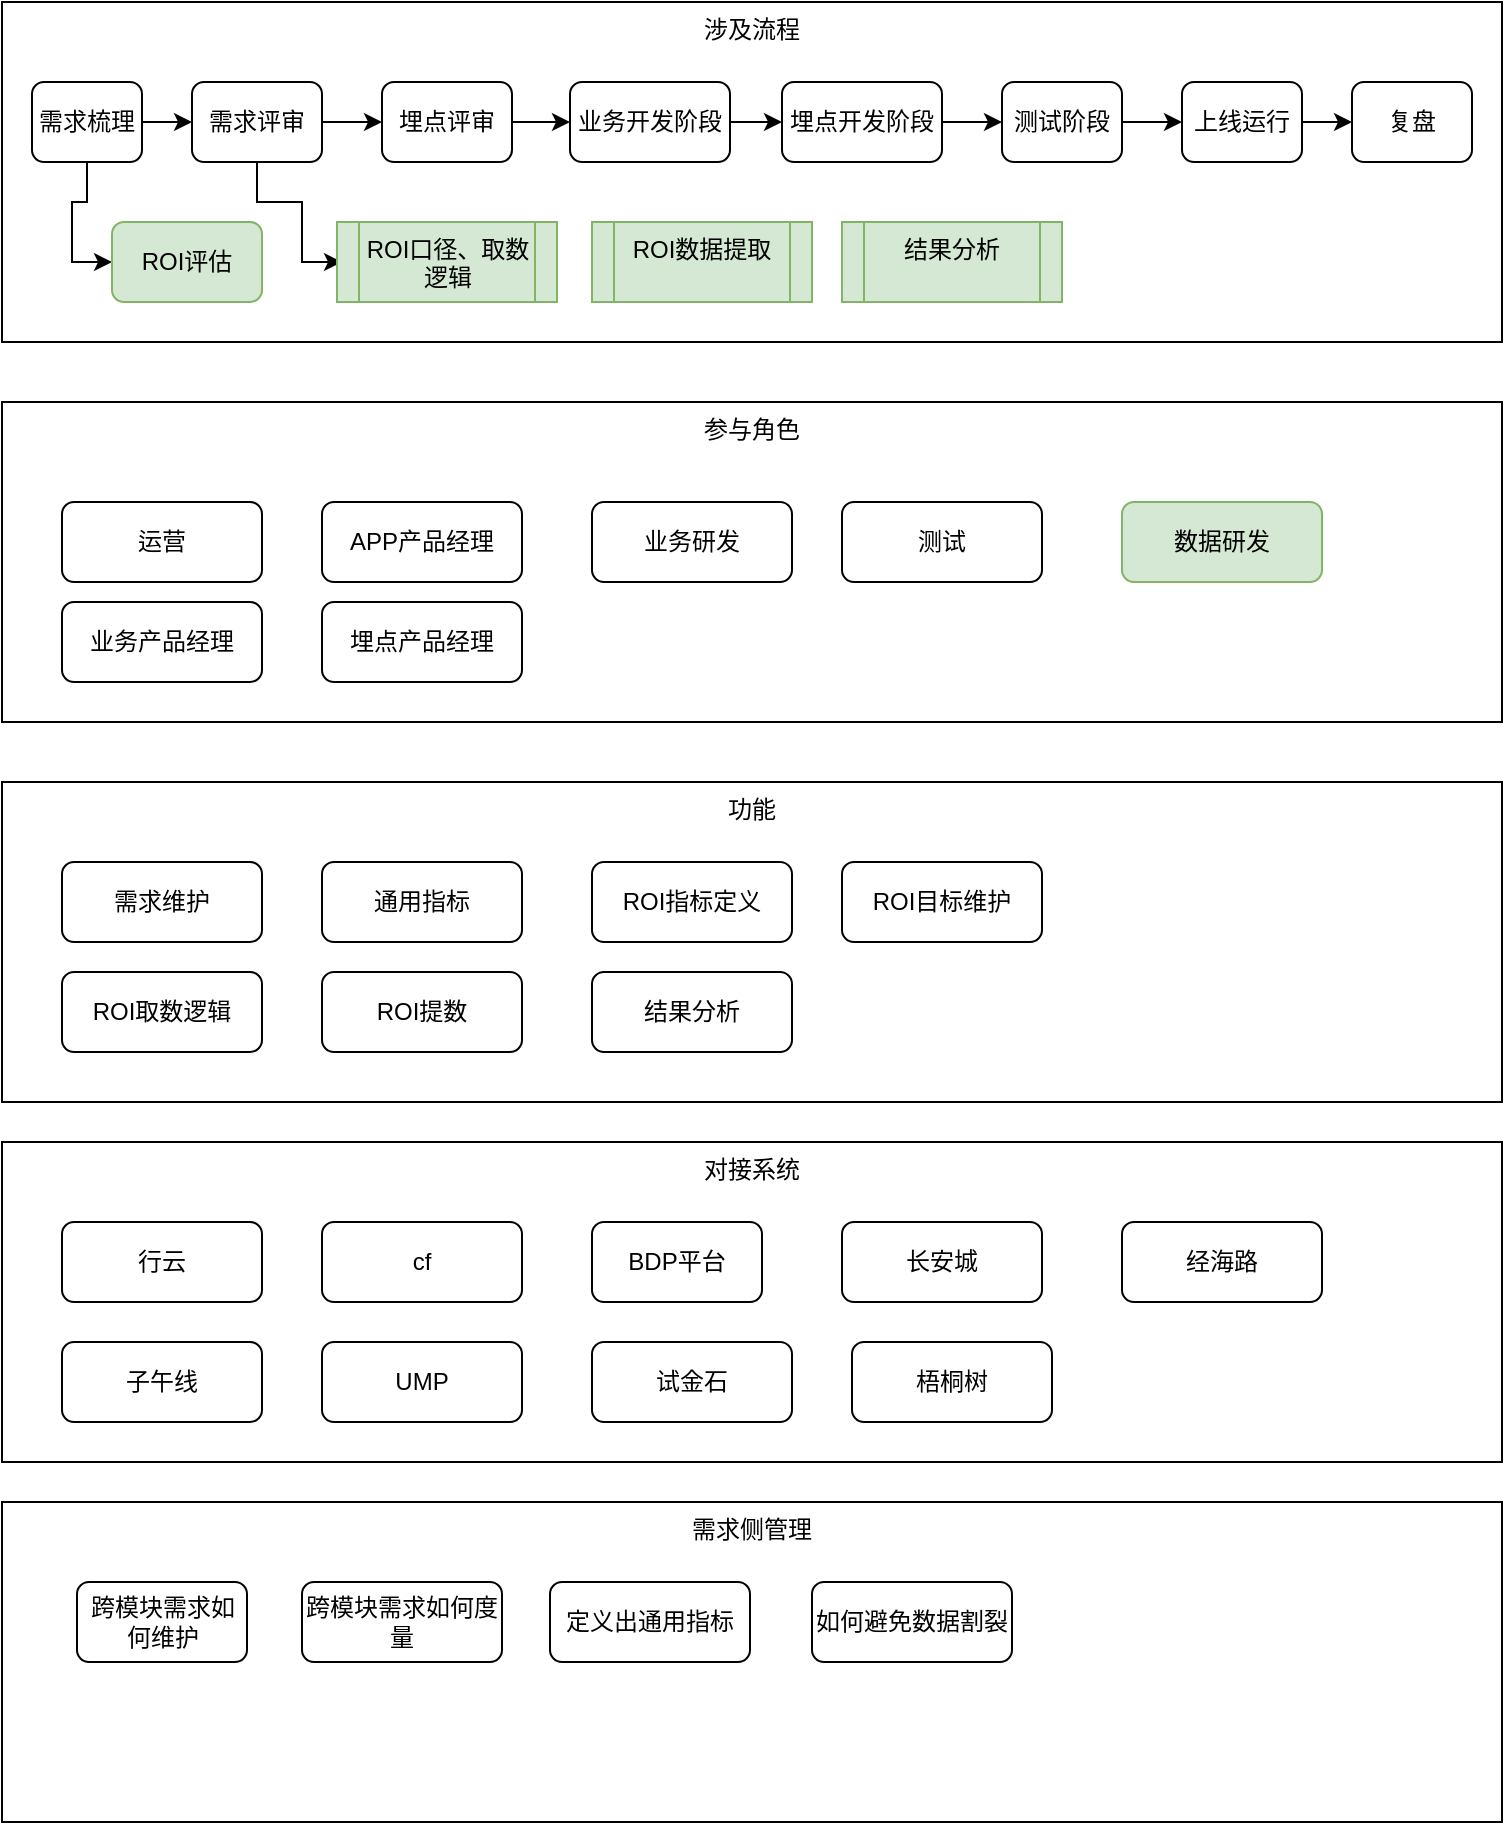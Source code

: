 <mxfile version="14.8.4" type="github" pages="6">
  <diagram id="ggWnLG_wP8Kk30JT-ifE" name="业务梳理">
    <mxGraphModel dx="1101" dy="683" grid="1" gridSize="10" guides="1" tooltips="1" connect="1" arrows="1" fold="1" page="1" pageScale="1" pageWidth="827" pageHeight="1169" math="0" shadow="0">
      <root>
        <mxCell id="D2-eCzciVdiz-hn595E9-0" />
        <mxCell id="D2-eCzciVdiz-hn595E9-1" parent="D2-eCzciVdiz-hn595E9-0" />
        <mxCell id="nQql46LIV5WjsXb4jFWQ-0" value="涉及流程" style="rounded=0;whiteSpace=wrap;html=1;horizontal=1;verticalAlign=top;" parent="D2-eCzciVdiz-hn595E9-1" vertex="1">
          <mxGeometry x="50" y="100" width="750" height="170" as="geometry" />
        </mxCell>
        <mxCell id="nQql46LIV5WjsXb4jFWQ-15" style="edgeStyle=orthogonalEdgeStyle;rounded=0;orthogonalLoop=1;jettySize=auto;html=1;" parent="D2-eCzciVdiz-hn595E9-1" source="AlCZ3I3942pdvqJWqYJX-0" target="AlCZ3I3942pdvqJWqYJX-1" edge="1">
          <mxGeometry relative="1" as="geometry" />
        </mxCell>
        <mxCell id="nQql46LIV5WjsXb4jFWQ-22" style="edgeStyle=orthogonalEdgeStyle;rounded=0;orthogonalLoop=1;jettySize=auto;html=1;entryX=0;entryY=0.5;entryDx=0;entryDy=0;" parent="D2-eCzciVdiz-hn595E9-1" source="AlCZ3I3942pdvqJWqYJX-0" target="nQql46LIV5WjsXb4jFWQ-12" edge="1">
          <mxGeometry relative="1" as="geometry" />
        </mxCell>
        <mxCell id="AlCZ3I3942pdvqJWqYJX-0" value="需求梳理" style="rounded=1;whiteSpace=wrap;html=1;" parent="D2-eCzciVdiz-hn595E9-1" vertex="1">
          <mxGeometry x="65" y="140" width="55" height="40" as="geometry" />
        </mxCell>
        <mxCell id="nQql46LIV5WjsXb4jFWQ-16" style="edgeStyle=orthogonalEdgeStyle;rounded=0;orthogonalLoop=1;jettySize=auto;html=1;" parent="D2-eCzciVdiz-hn595E9-1" source="AlCZ3I3942pdvqJWqYJX-1" target="nQql46LIV5WjsXb4jFWQ-8" edge="1">
          <mxGeometry relative="1" as="geometry" />
        </mxCell>
        <mxCell id="nQql46LIV5WjsXb4jFWQ-24" style="edgeStyle=orthogonalEdgeStyle;rounded=0;orthogonalLoop=1;jettySize=auto;html=1;entryX=0;entryY=0.5;entryDx=0;entryDy=0;" parent="D2-eCzciVdiz-hn595E9-1" source="AlCZ3I3942pdvqJWqYJX-1" edge="1">
          <mxGeometry relative="1" as="geometry">
            <mxPoint x="220" y="230" as="targetPoint" />
            <Array as="points">
              <mxPoint x="178" y="200" />
              <mxPoint x="200" y="200" />
              <mxPoint x="200" y="230" />
            </Array>
          </mxGeometry>
        </mxCell>
        <mxCell id="AlCZ3I3942pdvqJWqYJX-1" value="需求评审" style="rounded=1;whiteSpace=wrap;html=1;" parent="D2-eCzciVdiz-hn595E9-1" vertex="1">
          <mxGeometry x="145" y="140" width="65" height="40" as="geometry" />
        </mxCell>
        <mxCell id="nQql46LIV5WjsXb4jFWQ-18" style="edgeStyle=orthogonalEdgeStyle;rounded=0;orthogonalLoop=1;jettySize=auto;html=1;entryX=0;entryY=0.5;entryDx=0;entryDy=0;" parent="D2-eCzciVdiz-hn595E9-1" source="AlCZ3I3942pdvqJWqYJX-2" target="AlCZ3I3942pdvqJWqYJX-3" edge="1">
          <mxGeometry relative="1" as="geometry" />
        </mxCell>
        <mxCell id="AlCZ3I3942pdvqJWqYJX-2" value="业务开发阶段" style="rounded=1;whiteSpace=wrap;html=1;" parent="D2-eCzciVdiz-hn595E9-1" vertex="1">
          <mxGeometry x="334" y="140" width="80" height="40" as="geometry" />
        </mxCell>
        <mxCell id="nQql46LIV5WjsXb4jFWQ-19" style="edgeStyle=orthogonalEdgeStyle;rounded=0;orthogonalLoop=1;jettySize=auto;html=1;entryX=0;entryY=0.5;entryDx=0;entryDy=0;" parent="D2-eCzciVdiz-hn595E9-1" source="AlCZ3I3942pdvqJWqYJX-3" target="AlCZ3I3942pdvqJWqYJX-4" edge="1">
          <mxGeometry relative="1" as="geometry" />
        </mxCell>
        <mxCell id="AlCZ3I3942pdvqJWqYJX-3" value="埋点开发阶段" style="rounded=1;whiteSpace=wrap;html=1;" parent="D2-eCzciVdiz-hn595E9-1" vertex="1">
          <mxGeometry x="440" y="140" width="80" height="40" as="geometry" />
        </mxCell>
        <mxCell id="nQql46LIV5WjsXb4jFWQ-20" style="edgeStyle=orthogonalEdgeStyle;rounded=0;orthogonalLoop=1;jettySize=auto;html=1;entryX=0;entryY=0.5;entryDx=0;entryDy=0;" parent="D2-eCzciVdiz-hn595E9-1" source="AlCZ3I3942pdvqJWqYJX-4" target="nQql46LIV5WjsXb4jFWQ-10" edge="1">
          <mxGeometry relative="1" as="geometry" />
        </mxCell>
        <mxCell id="AlCZ3I3942pdvqJWqYJX-4" value="测试阶段" style="rounded=1;whiteSpace=wrap;html=1;" parent="D2-eCzciVdiz-hn595E9-1" vertex="1">
          <mxGeometry x="550" y="140" width="60" height="40" as="geometry" />
        </mxCell>
        <mxCell id="nQql46LIV5WjsXb4jFWQ-2" value="参与角色" style="rounded=0;whiteSpace=wrap;html=1;verticalAlign=top;" parent="D2-eCzciVdiz-hn595E9-1" vertex="1">
          <mxGeometry x="50" y="300" width="750" height="160" as="geometry" />
        </mxCell>
        <mxCell id="nQql46LIV5WjsXb4jFWQ-3" value="运营" style="rounded=1;whiteSpace=wrap;html=1;" parent="D2-eCzciVdiz-hn595E9-1" vertex="1">
          <mxGeometry x="80" y="350" width="100" height="40" as="geometry" />
        </mxCell>
        <mxCell id="nQql46LIV5WjsXb4jFWQ-4" value="APP产品经理" style="rounded=1;whiteSpace=wrap;html=1;" parent="D2-eCzciVdiz-hn595E9-1" vertex="1">
          <mxGeometry x="210" y="350" width="100" height="40" as="geometry" />
        </mxCell>
        <mxCell id="nQql46LIV5WjsXb4jFWQ-5" value="业务研发" style="rounded=1;whiteSpace=wrap;html=1;" parent="D2-eCzciVdiz-hn595E9-1" vertex="1">
          <mxGeometry x="345" y="350" width="100" height="40" as="geometry" />
        </mxCell>
        <mxCell id="nQql46LIV5WjsXb4jFWQ-6" value="测试" style="rounded=1;whiteSpace=wrap;html=1;" parent="D2-eCzciVdiz-hn595E9-1" vertex="1">
          <mxGeometry x="470" y="350" width="100" height="40" as="geometry" />
        </mxCell>
        <mxCell id="nQql46LIV5WjsXb4jFWQ-7" value="数据研发" style="rounded=1;whiteSpace=wrap;html=1;fillColor=#d5e8d4;strokeColor=#82b366;" parent="D2-eCzciVdiz-hn595E9-1" vertex="1">
          <mxGeometry x="610" y="350" width="100" height="40" as="geometry" />
        </mxCell>
        <mxCell id="nQql46LIV5WjsXb4jFWQ-17" style="edgeStyle=orthogonalEdgeStyle;rounded=0;orthogonalLoop=1;jettySize=auto;html=1;entryX=0;entryY=0.5;entryDx=0;entryDy=0;" parent="D2-eCzciVdiz-hn595E9-1" source="nQql46LIV5WjsXb4jFWQ-8" target="AlCZ3I3942pdvqJWqYJX-2" edge="1">
          <mxGeometry relative="1" as="geometry" />
        </mxCell>
        <mxCell id="nQql46LIV5WjsXb4jFWQ-8" value="埋点评审" style="rounded=1;whiteSpace=wrap;html=1;" parent="D2-eCzciVdiz-hn595E9-1" vertex="1">
          <mxGeometry x="240" y="140" width="65" height="40" as="geometry" />
        </mxCell>
        <mxCell id="nQql46LIV5WjsXb4jFWQ-21" style="edgeStyle=orthogonalEdgeStyle;rounded=0;orthogonalLoop=1;jettySize=auto;html=1;entryX=0;entryY=0.5;entryDx=0;entryDy=0;" parent="D2-eCzciVdiz-hn595E9-1" source="nQql46LIV5WjsXb4jFWQ-10" target="nQql46LIV5WjsXb4jFWQ-11" edge="1">
          <mxGeometry relative="1" as="geometry" />
        </mxCell>
        <mxCell id="nQql46LIV5WjsXb4jFWQ-10" value="上线运行" style="rounded=1;whiteSpace=wrap;html=1;" parent="D2-eCzciVdiz-hn595E9-1" vertex="1">
          <mxGeometry x="640" y="140" width="60" height="40" as="geometry" />
        </mxCell>
        <mxCell id="nQql46LIV5WjsXb4jFWQ-11" value="复盘" style="rounded=1;whiteSpace=wrap;html=1;" parent="D2-eCzciVdiz-hn595E9-1" vertex="1">
          <mxGeometry x="725" y="140" width="60" height="40" as="geometry" />
        </mxCell>
        <mxCell id="nQql46LIV5WjsXb4jFWQ-12" value="ROI评估" style="rounded=1;whiteSpace=wrap;html=1;fillColor=#d5e8d4;strokeColor=#82b366;" parent="D2-eCzciVdiz-hn595E9-1" vertex="1">
          <mxGeometry x="105" y="210" width="75" height="40" as="geometry" />
        </mxCell>
        <mxCell id="nQql46LIV5WjsXb4jFWQ-26" value="功能" style="rounded=0;whiteSpace=wrap;html=1;verticalAlign=top;" parent="D2-eCzciVdiz-hn595E9-1" vertex="1">
          <mxGeometry x="50" y="490" width="750" height="160" as="geometry" />
        </mxCell>
        <mxCell id="nQql46LIV5WjsXb4jFWQ-27" value="需求维护" style="rounded=1;whiteSpace=wrap;html=1;" parent="D2-eCzciVdiz-hn595E9-1" vertex="1">
          <mxGeometry x="80" y="530" width="100" height="40" as="geometry" />
        </mxCell>
        <mxCell id="nQql46LIV5WjsXb4jFWQ-28" value="ROI目标维护" style="rounded=1;whiteSpace=wrap;html=1;" parent="D2-eCzciVdiz-hn595E9-1" vertex="1">
          <mxGeometry x="470" y="530" width="100" height="40" as="geometry" />
        </mxCell>
        <mxCell id="nQql46LIV5WjsXb4jFWQ-29" value="ROI提数" style="rounded=1;whiteSpace=wrap;html=1;" parent="D2-eCzciVdiz-hn595E9-1" vertex="1">
          <mxGeometry x="210" y="585" width="100" height="40" as="geometry" />
        </mxCell>
        <mxCell id="nQql46LIV5WjsXb4jFWQ-30" value="结果分析" style="rounded=1;whiteSpace=wrap;html=1;" parent="D2-eCzciVdiz-hn595E9-1" vertex="1">
          <mxGeometry x="345" y="585" width="100" height="40" as="geometry" />
        </mxCell>
        <mxCell id="nQql46LIV5WjsXb4jFWQ-31" value="ROI指标定义" style="rounded=1;whiteSpace=wrap;html=1;" parent="D2-eCzciVdiz-hn595E9-1" vertex="1">
          <mxGeometry x="345" y="530" width="100" height="40" as="geometry" />
        </mxCell>
        <mxCell id="yitP4v1WWHwx6aXv97Ou-0" value="对接系统" style="rounded=0;whiteSpace=wrap;html=1;verticalAlign=top;" parent="D2-eCzciVdiz-hn595E9-1" vertex="1">
          <mxGeometry x="50" y="670" width="750" height="160" as="geometry" />
        </mxCell>
        <mxCell id="yitP4v1WWHwx6aXv97Ou-1" value="行云" style="rounded=1;whiteSpace=wrap;html=1;" parent="D2-eCzciVdiz-hn595E9-1" vertex="1">
          <mxGeometry x="80" y="710" width="100" height="40" as="geometry" />
        </mxCell>
        <mxCell id="yitP4v1WWHwx6aXv97Ou-2" value="cf" style="rounded=1;whiteSpace=wrap;html=1;" parent="D2-eCzciVdiz-hn595E9-1" vertex="1">
          <mxGeometry x="210" y="710" width="100" height="40" as="geometry" />
        </mxCell>
        <mxCell id="yitP4v1WWHwx6aXv97Ou-3" value="BDP平台" style="rounded=1;whiteSpace=wrap;html=1;" parent="D2-eCzciVdiz-hn595E9-1" vertex="1">
          <mxGeometry x="345" y="710" width="85" height="40" as="geometry" />
        </mxCell>
        <mxCell id="yitP4v1WWHwx6aXv97Ou-4" value="长安城" style="rounded=1;whiteSpace=wrap;html=1;" parent="D2-eCzciVdiz-hn595E9-1" vertex="1">
          <mxGeometry x="470" y="710" width="100" height="40" as="geometry" />
        </mxCell>
        <mxCell id="yitP4v1WWHwx6aXv97Ou-5" value="经海路" style="rounded=1;whiteSpace=wrap;html=1;" parent="D2-eCzciVdiz-hn595E9-1" vertex="1">
          <mxGeometry x="610" y="710" width="100" height="40" as="geometry" />
        </mxCell>
        <mxCell id="yitP4v1WWHwx6aXv97Ou-6" value="子午线" style="rounded=1;whiteSpace=wrap;html=1;" parent="D2-eCzciVdiz-hn595E9-1" vertex="1">
          <mxGeometry x="80" y="770" width="100" height="40" as="geometry" />
        </mxCell>
        <mxCell id="yitP4v1WWHwx6aXv97Ou-7" value="UMP" style="rounded=1;whiteSpace=wrap;html=1;" parent="D2-eCzciVdiz-hn595E9-1" vertex="1">
          <mxGeometry x="210" y="770" width="100" height="40" as="geometry" />
        </mxCell>
        <mxCell id="HyrAu3JTD7GZAr0YoW_B-0" value="业务产品经理" style="rounded=1;whiteSpace=wrap;html=1;" parent="D2-eCzciVdiz-hn595E9-1" vertex="1">
          <mxGeometry x="80" y="400" width="100" height="40" as="geometry" />
        </mxCell>
        <mxCell id="HyrAu3JTD7GZAr0YoW_B-2" value="埋点产品经理" style="rounded=1;whiteSpace=wrap;html=1;" parent="D2-eCzciVdiz-hn595E9-1" vertex="1">
          <mxGeometry x="210" y="400" width="100" height="40" as="geometry" />
        </mxCell>
        <mxCell id="3ptuUqDFVw7RVvLVdSBm-0" value="&lt;span&gt;ROI口径、取数逻辑&lt;/span&gt;" style="shape=process;whiteSpace=wrap;html=1;backgroundOutline=1;verticalAlign=top;fillColor=#d5e8d4;strokeColor=#82b366;" parent="D2-eCzciVdiz-hn595E9-1" vertex="1">
          <mxGeometry x="217.5" y="210" width="110" height="40" as="geometry" />
        </mxCell>
        <mxCell id="3ptuUqDFVw7RVvLVdSBm-1" value="&lt;span&gt;ROI数据提取&lt;/span&gt;" style="shape=process;whiteSpace=wrap;html=1;backgroundOutline=1;verticalAlign=top;fillColor=#d5e8d4;strokeColor=#82b366;" parent="D2-eCzciVdiz-hn595E9-1" vertex="1">
          <mxGeometry x="345" y="210" width="110" height="40" as="geometry" />
        </mxCell>
        <mxCell id="3ptuUqDFVw7RVvLVdSBm-2" value="&lt;span&gt;结果分析&lt;/span&gt;" style="shape=process;whiteSpace=wrap;html=1;backgroundOutline=1;verticalAlign=top;fillColor=#d5e8d4;strokeColor=#82b366;" parent="D2-eCzciVdiz-hn595E9-1" vertex="1">
          <mxGeometry x="470" y="210" width="110" height="40" as="geometry" />
        </mxCell>
        <mxCell id="3ptuUqDFVw7RVvLVdSBm-5" style="edgeStyle=orthogonalEdgeStyle;rounded=0;orthogonalLoop=1;jettySize=auto;html=1;exitX=0.5;exitY=1;exitDx=0;exitDy=0;" parent="D2-eCzciVdiz-hn595E9-1" source="nQql46LIV5WjsXb4jFWQ-2" target="nQql46LIV5WjsXb4jFWQ-2" edge="1">
          <mxGeometry relative="1" as="geometry" />
        </mxCell>
        <mxCell id="3ptuUqDFVw7RVvLVdSBm-7" value="ROI取数逻辑" style="rounded=1;whiteSpace=wrap;html=1;" parent="D2-eCzciVdiz-hn595E9-1" vertex="1">
          <mxGeometry x="80" y="585" width="100" height="40" as="geometry" />
        </mxCell>
        <mxCell id="3ptuUqDFVw7RVvLVdSBm-8" value="通用指标" style="rounded=1;whiteSpace=wrap;html=1;" parent="D2-eCzciVdiz-hn595E9-1" vertex="1">
          <mxGeometry x="210" y="530" width="100" height="40" as="geometry" />
        </mxCell>
        <mxCell id="lxgiyV7eZG8L4TruNOqg-0" value="需求侧管理" style="rounded=0;whiteSpace=wrap;html=1;verticalAlign=top;" parent="D2-eCzciVdiz-hn595E9-1" vertex="1">
          <mxGeometry x="50" y="850" width="750" height="160" as="geometry" />
        </mxCell>
        <mxCell id="lxgiyV7eZG8L4TruNOqg-1" value="如何避免数据割裂" style="rounded=1;whiteSpace=wrap;html=1;" parent="D2-eCzciVdiz-hn595E9-1" vertex="1">
          <mxGeometry x="455" y="890" width="100" height="40" as="geometry" />
        </mxCell>
        <mxCell id="lxgiyV7eZG8L4TruNOqg-2" value="跨模块需求如何度量" style="rounded=1;whiteSpace=wrap;html=1;" parent="D2-eCzciVdiz-hn595E9-1" vertex="1">
          <mxGeometry x="200" y="890" width="100" height="40" as="geometry" />
        </mxCell>
        <mxCell id="lxgiyV7eZG8L4TruNOqg-3" value="跨模块需求如何维护" style="rounded=1;whiteSpace=wrap;html=1;" parent="D2-eCzciVdiz-hn595E9-1" vertex="1">
          <mxGeometry x="87.5" y="890" width="85" height="40" as="geometry" />
        </mxCell>
        <mxCell id="f49lR1BLYn1KCSbCNMD7-0" value="试金石" style="rounded=1;whiteSpace=wrap;html=1;" vertex="1" parent="D2-eCzciVdiz-hn595E9-1">
          <mxGeometry x="345" y="770" width="100" height="40" as="geometry" />
        </mxCell>
        <mxCell id="8lAZ9LbX9NNg3SPBpe2h-0" value="定义出通用指标" style="rounded=1;whiteSpace=wrap;html=1;" vertex="1" parent="D2-eCzciVdiz-hn595E9-1">
          <mxGeometry x="324" y="890" width="100" height="40" as="geometry" />
        </mxCell>
        <mxCell id="8lAZ9LbX9NNg3SPBpe2h-1" value="梧桐树" style="rounded=1;whiteSpace=wrap;html=1;" vertex="1" parent="D2-eCzciVdiz-hn595E9-1">
          <mxGeometry x="475" y="770" width="100" height="40" as="geometry" />
        </mxCell>
      </root>
    </mxGraphModel>
  </diagram>
  <diagram id="BzKz48f8mirPyve_VlIC" name="职能流程图">
    <mxGraphModel dx="2202" dy="1366" grid="1" gridSize="10" guides="1" tooltips="1" connect="1" arrows="1" fold="1" page="1" pageScale="1" pageWidth="827" pageHeight="1169" math="0" shadow="0">
      <root>
        <mxCell id="LHZ8QDQdf9qi_OIqHB9M-0" />
        <mxCell id="LHZ8QDQdf9qi_OIqHB9M-1" parent="LHZ8QDQdf9qi_OIqHB9M-0" />
        <mxCell id="LHZ8QDQdf9qi_OIqHB9M-2" value="需求ROI度量" style="shape=table;childLayout=tableLayout;rowLines=0;columnLines=0;startSize=40;html=1;whiteSpace=wrap;collapsible=0;recursiveResize=0;expand=0;fontStyle=1;" parent="LHZ8QDQdf9qi_OIqHB9M-1" vertex="1">
          <mxGeometry x="80" y="90" width="1780" height="1052" as="geometry" />
        </mxCell>
        <mxCell id="LHZ8QDQdf9qi_OIqHB9M-4" value="运营、业务" style="swimlane;horizontal=0;points=[[0,0.5],[1,0.5]];portConstraint=eastwest;startSize=40;html=1;whiteSpace=wrap;collapsible=0;recursiveResize=0;expand=0;" parent="LHZ8QDQdf9qi_OIqHB9M-2" vertex="1">
          <mxGeometry y="40" width="1780" height="210" as="geometry" />
        </mxCell>
        <mxCell id="LHZ8QDQdf9qi_OIqHB9M-5" value="需求梳理阶段" style="swimlane;connectable=0;startSize=40;html=1;whiteSpace=wrap;collapsible=0;recursiveResize=0;expand=0;" parent="LHZ8QDQdf9qi_OIqHB9M-4" vertex="1">
          <mxGeometry x="40" width="280" height="210" as="geometry" />
        </mxCell>
        <mxCell id="O3-05M4sV4ZsF5Uuj3ly-18" style="edgeStyle=orthogonalEdgeStyle;rounded=0;orthogonalLoop=1;jettySize=auto;html=1;fontColor=#000000;" edge="1" parent="LHZ8QDQdf9qi_OIqHB9M-5" source="O3-05M4sV4ZsF5Uuj3ly-13" target="O3-05M4sV4ZsF5Uuj3ly-14">
          <mxGeometry relative="1" as="geometry" />
        </mxCell>
        <mxCell id="O3-05M4sV4ZsF5Uuj3ly-13" value="开始" style="ellipse;whiteSpace=wrap;html=1;fontColor=#000000;strokeColor=#000000;gradientColor=none;" vertex="1" parent="LHZ8QDQdf9qi_OIqHB9M-5">
          <mxGeometry x="60" y="50" width="80" height="40" as="geometry" />
        </mxCell>
        <mxCell id="O3-05M4sV4ZsF5Uuj3ly-14" value="需求提报" style="rounded=0;whiteSpace=wrap;html=1;fontColor=#000000;strokeColor=#000000;gradientColor=none;" vertex="1" parent="LHZ8QDQdf9qi_OIqHB9M-5">
          <mxGeometry x="65" y="120" width="70" height="35" as="geometry" />
        </mxCell>
        <mxCell id="LHZ8QDQdf9qi_OIqHB9M-9" value="需求评审阶段" style="swimlane;connectable=0;startSize=40;html=1;whiteSpace=wrap;collapsible=0;recursiveResize=0;expand=0;" parent="LHZ8QDQdf9qi_OIqHB9M-4" vertex="1">
          <mxGeometry x="320" width="580" height="210" as="geometry" />
        </mxCell>
        <mxCell id="LHZ8QDQdf9qi_OIqHB9M-12" value="开发测试阶段" style="swimlane;connectable=0;startSize=40;html=1;whiteSpace=wrap;collapsible=0;recursiveResize=0;expand=0;" parent="LHZ8QDQdf9qi_OIqHB9M-4" vertex="1">
          <mxGeometry x="900" width="440" height="210" as="geometry" />
        </mxCell>
        <mxCell id="iQ7IEBtI56u00fACpvyR-15" value="需求上线阶段" style="swimlane;connectable=0;startSize=40;html=1;whiteSpace=wrap;collapsible=0;recursiveResize=0;expand=0;" vertex="1" parent="LHZ8QDQdf9qi_OIqHB9M-4">
          <mxGeometry x="1340" width="330" height="210" as="geometry" />
        </mxCell>
        <mxCell id="iQ7IEBtI56u00fACpvyR-17" value="复盘" style="swimlane;connectable=0;startSize=40;html=1;whiteSpace=wrap;collapsible=0;recursiveResize=0;expand=0;" vertex="1" parent="LHZ8QDQdf9qi_OIqHB9M-4">
          <mxGeometry x="1670" width="110" height="210" as="geometry" />
        </mxCell>
        <mxCell id="O3-05M4sV4ZsF5Uuj3ly-6" value="&lt;span&gt;业务产品&lt;/span&gt;" style="swimlane;horizontal=0;points=[[0,0.5],[1,0.5]];portConstraint=eastwest;startSize=40;html=1;whiteSpace=wrap;collapsible=0;recursiveResize=0;expand=0;" vertex="1" parent="LHZ8QDQdf9qi_OIqHB9M-2">
          <mxGeometry y="250" width="1780" height="160" as="geometry" />
        </mxCell>
        <mxCell id="O3-05M4sV4ZsF5Uuj3ly-7" style="swimlane;connectable=0;startSize=0;html=1;whiteSpace=wrap;collapsible=0;recursiveResize=0;expand=0;" vertex="1" parent="O3-05M4sV4ZsF5Uuj3ly-6">
          <mxGeometry x="40" width="280" height="160" as="geometry" />
        </mxCell>
        <mxCell id="O3-05M4sV4ZsF5Uuj3ly-19" value="PRD准备" style="rounded=0;whiteSpace=wrap;html=1;fontColor=#000000;strokeColor=#000000;gradientColor=none;" vertex="1" parent="O3-05M4sV4ZsF5Uuj3ly-7">
          <mxGeometry x="65" y="49" width="70" height="35" as="geometry" />
        </mxCell>
        <mxCell id="O3-05M4sV4ZsF5Uuj3ly-15" value="BRD、ROI评审" style="rounded=0;whiteSpace=wrap;html=1;fontColor=#97D077;strokeColor=#97D077;gradientColor=none;" vertex="1" parent="O3-05M4sV4ZsF5Uuj3ly-7">
          <mxGeometry x="65" y="-11" width="70" height="35" as="geometry" />
        </mxCell>
        <mxCell id="O3-05M4sV4ZsF5Uuj3ly-23" style="edgeStyle=orthogonalEdgeStyle;rounded=0;orthogonalLoop=1;jettySize=auto;html=1;entryX=0.5;entryY=0;entryDx=0;entryDy=0;fontColor=#000000;" edge="1" parent="O3-05M4sV4ZsF5Uuj3ly-7" source="O3-05M4sV4ZsF5Uuj3ly-15" target="O3-05M4sV4ZsF5Uuj3ly-19">
          <mxGeometry relative="1" as="geometry" />
        </mxCell>
        <mxCell id="O3-05M4sV4ZsF5Uuj3ly-8" style="swimlane;connectable=0;startSize=0;html=1;whiteSpace=wrap;collapsible=0;recursiveResize=0;expand=0;" vertex="1" parent="O3-05M4sV4ZsF5Uuj3ly-6">
          <mxGeometry x="320" width="580" height="160" as="geometry" />
        </mxCell>
        <mxCell id="O3-05M4sV4ZsF5Uuj3ly-9" style="swimlane;connectable=0;startSize=0;html=1;whiteSpace=wrap;collapsible=0;recursiveResize=0;expand=0;" vertex="1" parent="O3-05M4sV4ZsF5Uuj3ly-6">
          <mxGeometry x="900" width="440" height="160" as="geometry" />
        </mxCell>
        <mxCell id="O3-05M4sV4ZsF5Uuj3ly-10" style="swimlane;connectable=0;startSize=0;html=1;whiteSpace=wrap;collapsible=0;recursiveResize=0;expand=0;" vertex="1" parent="O3-05M4sV4ZsF5Uuj3ly-6">
          <mxGeometry x="1340" width="330" height="160" as="geometry" />
        </mxCell>
        <mxCell id="O3-05M4sV4ZsF5Uuj3ly-11" style="swimlane;connectable=0;startSize=0;html=1;whiteSpace=wrap;collapsible=0;recursiveResize=0;expand=0;" vertex="1" parent="O3-05M4sV4ZsF5Uuj3ly-6">
          <mxGeometry x="1670" width="110" height="160" as="geometry" />
        </mxCell>
        <mxCell id="kt3TetGsQqfTOV80-f11-4" style="edgeStyle=orthogonalEdgeStyle;rounded=0;orthogonalLoop=1;jettySize=auto;html=1;entryX=0.5;entryY=0;entryDx=0;entryDy=0;fontColor=#000000;" edge="1" parent="LHZ8QDQdf9qi_OIqHB9M-2" source="kt3TetGsQqfTOV80-f11-1" target="kt3TetGsQqfTOV80-f11-2">
          <mxGeometry relative="1" as="geometry" />
        </mxCell>
        <mxCell id="kt3TetGsQqfTOV80-f11-6" value="是" style="edgeLabel;html=1;align=center;verticalAlign=middle;resizable=0;points=[];fontColor=#000000;" vertex="1" connectable="0" parent="kt3TetGsQqfTOV80-f11-4">
          <mxGeometry x="-0.266" y="-1" relative="1" as="geometry">
            <mxPoint as="offset" />
          </mxGeometry>
        </mxCell>
        <mxCell id="kt3TetGsQqfTOV80-f11-9" style="edgeStyle=orthogonalEdgeStyle;rounded=0;orthogonalLoop=1;jettySize=auto;html=1;exitX=0.5;exitY=0;exitDx=0;exitDy=0;entryX=0.5;entryY=1;entryDx=0;entryDy=0;fontColor=#000000;" edge="1" parent="LHZ8QDQdf9qi_OIqHB9M-2" source="kt3TetGsQqfTOV80-f11-3" target="kt3TetGsQqfTOV80-f11-7">
          <mxGeometry relative="1" as="geometry" />
        </mxCell>
        <mxCell id="kt3TetGsQqfTOV80-f11-10" style="edgeStyle=orthogonalEdgeStyle;rounded=0;orthogonalLoop=1;jettySize=auto;html=1;entryX=0.5;entryY=1;entryDx=0;entryDy=0;fontColor=#000000;" edge="1" parent="LHZ8QDQdf9qi_OIqHB9M-2" source="kt3TetGsQqfTOV80-f11-7" target="kt3TetGsQqfTOV80-f11-2">
          <mxGeometry relative="1" as="geometry">
            <Array as="points">
              <mxPoint x="891" y="515" />
              <mxPoint x="891" y="724" />
              <mxPoint x="675" y="724" />
            </Array>
          </mxGeometry>
        </mxCell>
        <mxCell id="kt3TetGsQqfTOV80-f11-11" value="否" style="edgeLabel;html=1;align=center;verticalAlign=middle;resizable=0;points=[];fontColor=#000000;" vertex="1" connectable="0" parent="kt3TetGsQqfTOV80-f11-10">
          <mxGeometry x="-0.204" y="3" relative="1" as="geometry">
            <mxPoint as="offset" />
          </mxGeometry>
        </mxCell>
        <mxCell id="LHZ8QDQdf9qi_OIqHB9M-16" value="研发" style="swimlane;horizontal=0;points=[[0,0.5],[1,0.5]];portConstraint=eastwest;startSize=40;html=1;whiteSpace=wrap;collapsible=0;recursiveResize=0;expand=0;" parent="LHZ8QDQdf9qi_OIqHB9M-2" vertex="1">
          <mxGeometry y="410" width="1780" height="210" as="geometry" />
        </mxCell>
        <mxCell id="LHZ8QDQdf9qi_OIqHB9M-17" value="" style="swimlane;connectable=0;startSize=0;html=1;whiteSpace=wrap;collapsible=0;recursiveResize=0;expand=0;dashed=1;" parent="LHZ8QDQdf9qi_OIqHB9M-16" vertex="1">
          <mxGeometry x="40" width="280" height="210" as="geometry" />
        </mxCell>
        <mxCell id="O3-05M4sV4ZsF5Uuj3ly-20" value="PRD梳理" style="rounded=0;whiteSpace=wrap;html=1;fontColor=#000000;strokeColor=#000000;gradientColor=none;" vertex="1" parent="LHZ8QDQdf9qi_OIqHB9M-17">
          <mxGeometry x="65" y="-13.75" width="70" height="35" as="geometry" />
        </mxCell>
        <mxCell id="O3-05M4sV4ZsF5Uuj3ly-25" style="edgeStyle=orthogonalEdgeStyle;rounded=0;orthogonalLoop=1;jettySize=auto;html=1;entryX=0;entryY=0.5;entryDx=0;entryDy=0;fontColor=#000000;" edge="1" parent="LHZ8QDQdf9qi_OIqHB9M-17" source="O3-05M4sV4ZsF5Uuj3ly-20" target="O3-05M4sV4ZsF5Uuj3ly-26">
          <mxGeometry relative="1" as="geometry">
            <mxPoint x="170" y="3.75" as="targetPoint" />
          </mxGeometry>
        </mxCell>
        <mxCell id="O3-05M4sV4ZsF5Uuj3ly-26" value="ROI预估" style="rounded=0;whiteSpace=wrap;html=1;gradientColor=none;strokeColor=#97D077;fontColor=#97D077;dashed=1;" vertex="1" parent="LHZ8QDQdf9qi_OIqHB9M-17">
          <mxGeometry x="170" y="-14.25" width="70" height="35" as="geometry" />
        </mxCell>
        <mxCell id="LHZ8QDQdf9qi_OIqHB9M-19" value="" style="swimlane;connectable=0;startSize=0;html=1;whiteSpace=wrap;collapsible=0;recursiveResize=0;expand=0;swimlaneLine=1;" parent="LHZ8QDQdf9qi_OIqHB9M-16" vertex="1">
          <mxGeometry x="320" width="580" height="210" as="geometry" />
        </mxCell>
        <mxCell id="kt3TetGsQqfTOV80-f11-1" value="是否需要新增埋点" style="rhombus;whiteSpace=wrap;html=1;fontColor=#000000;strokeColor=#000000;gradientColor=none;" vertex="1" parent="LHZ8QDQdf9qi_OIqHB9M-19">
          <mxGeometry x="310" y="-20.38" width="90" height="47.5" as="geometry" />
        </mxCell>
        <mxCell id="kt3TetGsQqfTOV80-f11-7" value="是否通过" style="rhombus;whiteSpace=wrap;html=1;fontColor=#000000;strokeColor=#000000;gradientColor=none;" vertex="1" parent="LHZ8QDQdf9qi_OIqHB9M-19">
          <mxGeometry x="411" y="80.75" width="90" height="47.5" as="geometry" />
        </mxCell>
        <mxCell id="kt3TetGsQqfTOV80-f11-15" style="edgeStyle=orthogonalEdgeStyle;rounded=0;orthogonalLoop=1;jettySize=auto;html=1;entryX=0.5;entryY=0;entryDx=0;entryDy=0;fontColor=#000000;" edge="1" parent="LHZ8QDQdf9qi_OIqHB9M-19" source="kt3TetGsQqfTOV80-f11-14" target="O3-05M4sV4ZsF5Uuj3ly-29">
          <mxGeometry relative="1" as="geometry">
            <Array as="points">
              <mxPoint x="145" y="-50" />
              <mxPoint x="40" y="-50" />
            </Array>
          </mxGeometry>
        </mxCell>
        <mxCell id="kt3TetGsQqfTOV80-f11-16" value="否" style="edgeLabel;html=1;align=center;verticalAlign=middle;resizable=0;points=[];fontColor=#000000;" vertex="1" connectable="0" parent="kt3TetGsQqfTOV80-f11-15">
          <mxGeometry x="-0.013" y="1" relative="1" as="geometry">
            <mxPoint as="offset" />
          </mxGeometry>
        </mxCell>
        <mxCell id="kt3TetGsQqfTOV80-f11-14" value="PRD是否通过" style="rhombus;whiteSpace=wrap;html=1;fontColor=#000000;strokeColor=#000000;gradientColor=none;" vertex="1" parent="LHZ8QDQdf9qi_OIqHB9M-19">
          <mxGeometry x="100" y="-20.38" width="90" height="47.5" as="geometry" />
        </mxCell>
        <mxCell id="kt3TetGsQqfTOV80-f11-18" style="edgeStyle=orthogonalEdgeStyle;rounded=0;orthogonalLoop=1;jettySize=auto;html=1;entryX=0;entryY=0.5;entryDx=0;entryDy=0;fontColor=#000000;" edge="1" parent="LHZ8QDQdf9qi_OIqHB9M-19" source="O3-05M4sV4ZsF5Uuj3ly-29" target="kt3TetGsQqfTOV80-f11-14">
          <mxGeometry relative="1" as="geometry" />
        </mxCell>
        <mxCell id="O3-05M4sV4ZsF5Uuj3ly-29" value="PRD评审" style="rounded=0;whiteSpace=wrap;html=1;" vertex="1" parent="LHZ8QDQdf9qi_OIqHB9M-19">
          <mxGeometry x="10" y="-13.76" width="60" height="34.25" as="geometry" />
        </mxCell>
        <mxCell id="O3-05M4sV4ZsF5Uuj3ly-28" value="ROI评审" style="rounded=0;whiteSpace=wrap;html=1;fontColor=#97D077;strokeColor=#97D077;gradientColor=none;dashed=1;" vertex="1" parent="LHZ8QDQdf9qi_OIqHB9M-19">
          <mxGeometry x="220" y="-13.76" width="70" height="32.5" as="geometry" />
        </mxCell>
        <mxCell id="kt3TetGsQqfTOV80-f11-20" style="edgeStyle=orthogonalEdgeStyle;rounded=0;orthogonalLoop=1;jettySize=auto;html=1;entryX=0;entryY=0.5;entryDx=0;entryDy=0;fontColor=#000000;" edge="1" parent="LHZ8QDQdf9qi_OIqHB9M-19" source="O3-05M4sV4ZsF5Uuj3ly-28" target="kt3TetGsQqfTOV80-f11-1">
          <mxGeometry relative="1" as="geometry" />
        </mxCell>
        <mxCell id="kt3TetGsQqfTOV80-f11-21" style="edgeStyle=orthogonalEdgeStyle;rounded=0;orthogonalLoop=1;jettySize=auto;html=1;entryX=0;entryY=0.5;entryDx=0;entryDy=0;fontColor=#000000;" edge="1" parent="LHZ8QDQdf9qi_OIqHB9M-19" source="kt3TetGsQqfTOV80-f11-14" target="O3-05M4sV4ZsF5Uuj3ly-28">
          <mxGeometry relative="1" as="geometry" />
        </mxCell>
        <mxCell id="LHZ8QDQdf9qi_OIqHB9M-24" value="" style="swimlane;connectable=0;startSize=0;html=1;whiteSpace=wrap;collapsible=0;recursiveResize=0;expand=0;" parent="LHZ8QDQdf9qi_OIqHB9M-16" vertex="1">
          <mxGeometry x="900" width="440" height="210" as="geometry" />
        </mxCell>
        <mxCell id="kt3TetGsQqfTOV80-f11-28" style="edgeStyle=orthogonalEdgeStyle;rounded=0;orthogonalLoop=1;jettySize=auto;html=1;entryX=0;entryY=0.5;entryDx=0;entryDy=0;fontColor=#000000;" edge="1" parent="LHZ8QDQdf9qi_OIqHB9M-24" source="kt3TetGsQqfTOV80-f11-22" target="kt3TetGsQqfTOV80-f11-26">
          <mxGeometry relative="1" as="geometry" />
        </mxCell>
        <mxCell id="kt3TetGsQqfTOV80-f11-22" value="埋点开发" style="rounded=0;whiteSpace=wrap;html=1;fontColor=#000000;strokeColor=#000000;gradientColor=none;" vertex="1" parent="LHZ8QDQdf9qi_OIqHB9M-24">
          <mxGeometry x="30" y="46.5" width="70" height="34.25" as="geometry" />
        </mxCell>
        <mxCell id="kt3TetGsQqfTOV80-f11-26" value="业务需求开发" style="rounded=0;whiteSpace=wrap;html=1;fontColor=#000000;strokeColor=#000000;gradientColor=none;" vertex="1" parent="LHZ8QDQdf9qi_OIqHB9M-24">
          <mxGeometry x="150" y="46.5" width="70" height="34.25" as="geometry" />
        </mxCell>
        <mxCell id="kt3TetGsQqfTOV80-f11-31" style="edgeStyle=orthogonalEdgeStyle;rounded=0;orthogonalLoop=1;jettySize=auto;html=1;entryX=0;entryY=0.5;entryDx=0;entryDy=0;fontColor=#000000;" edge="1" parent="LHZ8QDQdf9qi_OIqHB9M-24" source="kt3TetGsQqfTOV80-f11-29" target="kt3TetGsQqfTOV80-f11-26">
          <mxGeometry relative="1" as="geometry">
            <Array as="points">
              <mxPoint x="110" y="117" />
              <mxPoint x="110" y="64" />
            </Array>
          </mxGeometry>
        </mxCell>
        <mxCell id="kt3TetGsQqfTOV80-f11-29" value="ROI口径维护" style="rounded=0;whiteSpace=wrap;html=1;fontColor=#97D077;strokeColor=#97D077;gradientColor=none;" vertex="1" parent="LHZ8QDQdf9qi_OIqHB9M-24">
          <mxGeometry x="30" y="100" width="70" height="34.25" as="geometry" />
        </mxCell>
        <mxCell id="iQ7IEBtI56u00fACpvyR-16" style="swimlane;connectable=0;startSize=0;html=1;whiteSpace=wrap;collapsible=0;recursiveResize=0;expand=0;" vertex="1" parent="LHZ8QDQdf9qi_OIqHB9M-16">
          <mxGeometry x="1340" width="330" height="210" as="geometry" />
        </mxCell>
        <mxCell id="iQ7IEBtI56u00fACpvyR-18" style="swimlane;connectable=0;startSize=0;html=1;whiteSpace=wrap;collapsible=0;recursiveResize=0;expand=0;" vertex="1" parent="LHZ8QDQdf9qi_OIqHB9M-16">
          <mxGeometry x="1670" width="110" height="210" as="geometry" />
        </mxCell>
        <mxCell id="kt3TetGsQqfTOV80-f11-17" style="edgeStyle=orthogonalEdgeStyle;rounded=0;orthogonalLoop=1;jettySize=auto;html=1;entryX=0;entryY=0.5;entryDx=0;entryDy=0;fontColor=#000000;" edge="1" parent="LHZ8QDQdf9qi_OIqHB9M-16" source="O3-05M4sV4ZsF5Uuj3ly-26" target="O3-05M4sV4ZsF5Uuj3ly-29">
          <mxGeometry relative="1" as="geometry" />
        </mxCell>
        <mxCell id="kt3TetGsQqfTOV80-f11-24" style="edgeStyle=orthogonalEdgeStyle;rounded=0;orthogonalLoop=1;jettySize=auto;html=1;fontColor=#000000;" edge="1" parent="LHZ8QDQdf9qi_OIqHB9M-16" source="kt3TetGsQqfTOV80-f11-7" target="kt3TetGsQqfTOV80-f11-22">
          <mxGeometry relative="1" as="geometry">
            <Array as="points">
              <mxPoint x="776" y="70" />
            </Array>
          </mxGeometry>
        </mxCell>
        <mxCell id="kt3TetGsQqfTOV80-f11-25" value="是" style="edgeLabel;html=1;align=center;verticalAlign=middle;resizable=0;points=[];fontColor=#000000;" vertex="1" connectable="0" parent="kt3TetGsQqfTOV80-f11-24">
          <mxGeometry x="-0.332" y="1" relative="1" as="geometry">
            <mxPoint as="offset" />
          </mxGeometry>
        </mxCell>
        <mxCell id="kt3TetGsQqfTOV80-f11-27" value="否" style="edgeStyle=orthogonalEdgeStyle;rounded=0;orthogonalLoop=1;jettySize=auto;html=1;entryX=0.5;entryY=0;entryDx=0;entryDy=0;fontColor=#000000;" edge="1" parent="LHZ8QDQdf9qi_OIqHB9M-16" source="kt3TetGsQqfTOV80-f11-1" target="kt3TetGsQqfTOV80-f11-26">
          <mxGeometry relative="1" as="geometry" />
        </mxCell>
        <mxCell id="kt3TetGsQqfTOV80-f11-30" style="edgeStyle=orthogonalEdgeStyle;rounded=0;orthogonalLoop=1;jettySize=auto;html=1;entryX=0;entryY=0.5;entryDx=0;entryDy=0;fontColor=#000000;" edge="1" parent="LHZ8QDQdf9qi_OIqHB9M-16" source="kt3TetGsQqfTOV80-f11-7" target="kt3TetGsQqfTOV80-f11-29">
          <mxGeometry relative="1" as="geometry">
            <Array as="points">
              <mxPoint x="776" y="70" />
              <mxPoint x="910" y="70" />
              <mxPoint x="910" y="117" />
            </Array>
          </mxGeometry>
        </mxCell>
        <mxCell id="iQ7IEBtI56u00fACpvyR-19" value="埋点产品" style="swimlane;horizontal=0;points=[[0,0.5],[1,0.5]];portConstraint=eastwest;startSize=40;html=1;whiteSpace=wrap;collapsible=0;recursiveResize=0;expand=0;" vertex="1" parent="LHZ8QDQdf9qi_OIqHB9M-2">
          <mxGeometry y="620" width="1780" height="216" as="geometry" />
        </mxCell>
        <mxCell id="iQ7IEBtI56u00fACpvyR-20" style="swimlane;connectable=0;startSize=0;html=1;whiteSpace=wrap;collapsible=0;recursiveResize=0;expand=0;" vertex="1" parent="iQ7IEBtI56u00fACpvyR-19">
          <mxGeometry x="40" width="280" height="216" as="geometry" />
        </mxCell>
        <mxCell id="iQ7IEBtI56u00fACpvyR-21" style="swimlane;connectable=0;startSize=0;html=1;whiteSpace=wrap;collapsible=0;recursiveResize=0;expand=0;" vertex="1" parent="iQ7IEBtI56u00fACpvyR-19">
          <mxGeometry x="320" width="580" height="216" as="geometry" />
        </mxCell>
        <mxCell id="kt3TetGsQqfTOV80-f11-5" style="edgeStyle=orthogonalEdgeStyle;rounded=0;orthogonalLoop=1;jettySize=auto;html=1;entryX=0.5;entryY=1;entryDx=0;entryDy=0;fontColor=#000000;" edge="1" parent="iQ7IEBtI56u00fACpvyR-21" source="kt3TetGsQqfTOV80-f11-2" target="kt3TetGsQqfTOV80-f11-3">
          <mxGeometry relative="1" as="geometry" />
        </mxCell>
        <mxCell id="kt3TetGsQqfTOV80-f11-2" value="埋点方案" style="rounded=0;whiteSpace=wrap;html=1;fontColor=#000000;strokeColor=#000000;gradientColor=none;" vertex="1" parent="iQ7IEBtI56u00fACpvyR-21">
          <mxGeometry x="320" y="50" width="70" height="34.25" as="geometry" />
        </mxCell>
        <mxCell id="kt3TetGsQqfTOV80-f11-3" value="埋点评审" style="rounded=0;whiteSpace=wrap;html=1;fontColor=#000000;strokeColor=#000000;gradientColor=none;" vertex="1" parent="iQ7IEBtI56u00fACpvyR-21">
          <mxGeometry x="421" y="-10" width="70" height="34.25" as="geometry" />
        </mxCell>
        <mxCell id="iQ7IEBtI56u00fACpvyR-22" style="swimlane;connectable=0;startSize=0;html=1;whiteSpace=wrap;collapsible=0;recursiveResize=0;expand=0;" vertex="1" parent="iQ7IEBtI56u00fACpvyR-19">
          <mxGeometry x="900" width="440" height="216" as="geometry" />
        </mxCell>
        <mxCell id="kt3TetGsQqfTOV80-f11-39" style="edgeStyle=orthogonalEdgeStyle;rounded=0;orthogonalLoop=1;jettySize=auto;html=1;entryX=0;entryY=0.5;entryDx=0;entryDy=0;fontColor=#000000;" edge="1" parent="iQ7IEBtI56u00fACpvyR-22" source="kt3TetGsQqfTOV80-f11-36" target="kt3TetGsQqfTOV80-f11-37">
          <mxGeometry relative="1" as="geometry" />
        </mxCell>
        <mxCell id="kt3TetGsQqfTOV80-f11-36" value="埋点上报测试" style="rounded=0;whiteSpace=wrap;html=1;fontColor=#000000;strokeColor=#000000;gradientColor=none;" vertex="1" parent="iQ7IEBtI56u00fACpvyR-22">
          <mxGeometry x="260" y="60" width="70" height="34.25" as="geometry" />
        </mxCell>
        <mxCell id="kt3TetGsQqfTOV80-f11-37" value="埋点数据验证" style="rounded=0;whiteSpace=wrap;html=1;fontColor=#000000;strokeColor=#000000;gradientColor=none;" vertex="1" parent="iQ7IEBtI56u00fACpvyR-22">
          <mxGeometry x="360" y="60.0" width="70" height="34.25" as="geometry" />
        </mxCell>
        <mxCell id="iQ7IEBtI56u00fACpvyR-23" style="swimlane;connectable=0;startSize=0;html=1;whiteSpace=wrap;collapsible=0;recursiveResize=0;expand=0;" vertex="1" parent="iQ7IEBtI56u00fACpvyR-19">
          <mxGeometry x="1340" width="330" height="216" as="geometry" />
        </mxCell>
        <mxCell id="kt3TetGsQqfTOV80-f11-48" style="edgeStyle=orthogonalEdgeStyle;rounded=0;orthogonalLoop=1;jettySize=auto;html=1;entryX=0;entryY=0.5;entryDx=0;entryDy=0;fontColor=#000000;" edge="1" parent="iQ7IEBtI56u00fACpvyR-23" source="kt3TetGsQqfTOV80-f11-40" target="kt3TetGsQqfTOV80-f11-44">
          <mxGeometry relative="1" as="geometry" />
        </mxCell>
        <mxCell id="kt3TetGsQqfTOV80-f11-40" value="上线运行" style="rounded=0;whiteSpace=wrap;html=1;fontColor=#000000;strokeColor=#000000;gradientColor=none;" vertex="1" parent="iQ7IEBtI56u00fACpvyR-23">
          <mxGeometry x="50" y="120.0" width="70" height="34.25" as="geometry" />
        </mxCell>
        <mxCell id="kt3TetGsQqfTOV80-f11-49" style="edgeStyle=orthogonalEdgeStyle;rounded=0;orthogonalLoop=1;jettySize=auto;html=1;entryX=0;entryY=0.5;entryDx=0;entryDy=0;fontColor=#000000;" edge="1" parent="iQ7IEBtI56u00fACpvyR-23" source="kt3TetGsQqfTOV80-f11-44" target="kt3TetGsQqfTOV80-f11-45">
          <mxGeometry relative="1" as="geometry" />
        </mxCell>
        <mxCell id="kt3TetGsQqfTOV80-f11-44" value="提数" style="rounded=0;whiteSpace=wrap;html=1;fontColor=#97D077;strokeColor=#97D077;gradientColor=none;" vertex="1" parent="iQ7IEBtI56u00fACpvyR-23">
          <mxGeometry x="150" y="120.0" width="70" height="34.25" as="geometry" />
        </mxCell>
        <mxCell id="kt3TetGsQqfTOV80-f11-45" value="统计分析" style="rounded=0;whiteSpace=wrap;html=1;fontColor=#97D077;strokeColor=#97D077;gradientColor=none;" vertex="1" parent="iQ7IEBtI56u00fACpvyR-23">
          <mxGeometry x="250" y="120.0" width="70" height="34.25" as="geometry" />
        </mxCell>
        <mxCell id="iQ7IEBtI56u00fACpvyR-24" style="swimlane;connectable=0;startSize=0;html=1;whiteSpace=wrap;collapsible=0;recursiveResize=0;expand=0;" vertex="1" parent="iQ7IEBtI56u00fACpvyR-19">
          <mxGeometry x="1670" width="110" height="216" as="geometry" />
        </mxCell>
        <mxCell id="kt3TetGsQqfTOV80-f11-46" value="需求ROI复盘" style="rounded=0;whiteSpace=wrap;html=1;fontColor=#97D077;strokeColor=#97D077;gradientColor=none;" vertex="1" parent="iQ7IEBtI56u00fACpvyR-24">
          <mxGeometry x="30" y="-250" width="20" height="630" as="geometry" />
        </mxCell>
        <mxCell id="kt3TetGsQqfTOV80-f11-42" value="通过" style="edgeStyle=orthogonalEdgeStyle;rounded=0;orthogonalLoop=1;jettySize=auto;html=1;entryX=0;entryY=0.5;entryDx=0;entryDy=0;fontColor=#000000;" edge="1" parent="iQ7IEBtI56u00fACpvyR-19" source="kt3TetGsQqfTOV80-f11-37" target="kt3TetGsQqfTOV80-f11-40">
          <mxGeometry relative="1" as="geometry">
            <Array as="points">
              <mxPoint x="1360" y="77" />
              <mxPoint x="1360" y="137" />
            </Array>
          </mxGeometry>
        </mxCell>
        <mxCell id="kt3TetGsQqfTOV80-f11-50" style="edgeStyle=orthogonalEdgeStyle;rounded=0;orthogonalLoop=1;jettySize=auto;html=1;fontColor=#000000;" edge="1" parent="iQ7IEBtI56u00fACpvyR-19" source="kt3TetGsQqfTOV80-f11-45" target="kt3TetGsQqfTOV80-f11-46">
          <mxGeometry relative="1" as="geometry" />
        </mxCell>
        <mxCell id="iQ7IEBtI56u00fACpvyR-25" value="测试" style="swimlane;horizontal=0;points=[[0,0.5],[1,0.5]];portConstraint=eastwest;startSize=40;html=1;whiteSpace=wrap;collapsible=0;recursiveResize=0;expand=0;" vertex="1" parent="LHZ8QDQdf9qi_OIqHB9M-2">
          <mxGeometry y="836" width="1780" height="216" as="geometry" />
        </mxCell>
        <mxCell id="iQ7IEBtI56u00fACpvyR-26" style="swimlane;connectable=0;startSize=0;html=1;whiteSpace=wrap;collapsible=0;recursiveResize=0;expand=0;" vertex="1" parent="iQ7IEBtI56u00fACpvyR-25">
          <mxGeometry x="40" width="280" height="216" as="geometry" />
        </mxCell>
        <mxCell id="iQ7IEBtI56u00fACpvyR-27" style="swimlane;connectable=0;startSize=0;html=1;whiteSpace=wrap;collapsible=0;recursiveResize=0;expand=0;" vertex="1" parent="iQ7IEBtI56u00fACpvyR-25">
          <mxGeometry x="320" width="580" height="216" as="geometry" />
        </mxCell>
        <mxCell id="iQ7IEBtI56u00fACpvyR-28" style="swimlane;connectable=0;startSize=0;html=1;whiteSpace=wrap;collapsible=0;recursiveResize=0;expand=0;" vertex="1" parent="iQ7IEBtI56u00fACpvyR-25">
          <mxGeometry x="900" width="440" height="216" as="geometry" />
        </mxCell>
        <mxCell id="kt3TetGsQqfTOV80-f11-34" value="埋点上报测试" style="rounded=0;whiteSpace=wrap;html=1;fontColor=#000000;strokeColor=#000000;gradientColor=none;" vertex="1" parent="iQ7IEBtI56u00fACpvyR-28">
          <mxGeometry x="150" y="92.88" width="70" height="34.25" as="geometry" />
        </mxCell>
        <mxCell id="iQ7IEBtI56u00fACpvyR-29" style="swimlane;connectable=0;startSize=0;html=1;whiteSpace=wrap;collapsible=0;recursiveResize=0;expand=0;" vertex="1" parent="iQ7IEBtI56u00fACpvyR-25">
          <mxGeometry x="1340" width="330" height="216" as="geometry" />
        </mxCell>
        <mxCell id="iQ7IEBtI56u00fACpvyR-30" style="swimlane;connectable=0;startSize=0;html=1;whiteSpace=wrap;collapsible=0;recursiveResize=0;expand=0;" vertex="1" parent="iQ7IEBtI56u00fACpvyR-25">
          <mxGeometry x="1670" width="110" height="216" as="geometry" />
        </mxCell>
        <mxCell id="O3-05M4sV4ZsF5Uuj3ly-17" style="edgeStyle=orthogonalEdgeStyle;rounded=0;orthogonalLoop=1;jettySize=auto;html=1;fontColor=#000000;" edge="1" parent="LHZ8QDQdf9qi_OIqHB9M-2" source="O3-05M4sV4ZsF5Uuj3ly-14" target="O3-05M4sV4ZsF5Uuj3ly-15">
          <mxGeometry relative="1" as="geometry">
            <mxPoint x="270" y="210" as="targetPoint" />
          </mxGeometry>
        </mxCell>
        <mxCell id="O3-05M4sV4ZsF5Uuj3ly-24" style="edgeStyle=orthogonalEdgeStyle;rounded=0;orthogonalLoop=1;jettySize=auto;html=1;entryX=0.5;entryY=0;entryDx=0;entryDy=0;fontColor=#000000;" edge="1" parent="LHZ8QDQdf9qi_OIqHB9M-2" source="O3-05M4sV4ZsF5Uuj3ly-19" target="O3-05M4sV4ZsF5Uuj3ly-20">
          <mxGeometry relative="1" as="geometry" />
        </mxCell>
        <mxCell id="kt3TetGsQqfTOV80-f11-38" style="edgeStyle=orthogonalEdgeStyle;rounded=0;orthogonalLoop=1;jettySize=auto;html=1;entryX=0;entryY=0.5;entryDx=0;entryDy=0;fontColor=#000000;" edge="1" parent="LHZ8QDQdf9qi_OIqHB9M-2" source="kt3TetGsQqfTOV80-f11-34" target="kt3TetGsQqfTOV80-f11-36">
          <mxGeometry relative="1" as="geometry">
            <Array as="points">
              <mxPoint x="1130" y="946" />
              <mxPoint x="1130" y="697" />
            </Array>
          </mxGeometry>
        </mxCell>
        <mxCell id="kt3TetGsQqfTOV80-f11-41" style="edgeStyle=orthogonalEdgeStyle;rounded=0;orthogonalLoop=1;jettySize=auto;html=1;fontColor=#000000;entryX=0;entryY=0.5;entryDx=0;entryDy=0;" edge="1" parent="LHZ8QDQdf9qi_OIqHB9M-2" source="kt3TetGsQqfTOV80-f11-34" target="kt3TetGsQqfTOV80-f11-40">
          <mxGeometry relative="1" as="geometry">
            <mxPoint x="1390" y="757" as="targetPoint" />
            <Array as="points">
              <mxPoint x="1360" y="946" />
              <mxPoint x="1360" y="757" />
            </Array>
          </mxGeometry>
        </mxCell>
        <mxCell id="kt3TetGsQqfTOV80-f11-43" value="通过" style="edgeLabel;html=1;align=center;verticalAlign=middle;resizable=0;points=[];fontColor=#000000;" vertex="1" connectable="0" parent="kt3TetGsQqfTOV80-f11-41">
          <mxGeometry x="0.222" y="-1" relative="1" as="geometry">
            <mxPoint as="offset" />
          </mxGeometry>
        </mxCell>
        <mxCell id="kt3TetGsQqfTOV80-f11-35" style="edgeStyle=orthogonalEdgeStyle;rounded=0;orthogonalLoop=1;jettySize=auto;html=1;entryX=0.5;entryY=0;entryDx=0;entryDy=0;fontColor=#000000;" edge="1" parent="LHZ8QDQdf9qi_OIqHB9M-1" source="kt3TetGsQqfTOV80-f11-32" target="kt3TetGsQqfTOV80-f11-34">
          <mxGeometry relative="1" as="geometry" />
        </mxCell>
        <mxCell id="kt3TetGsQqfTOV80-f11-32" value="业务需求测试" style="rounded=0;whiteSpace=wrap;html=1;fontColor=#000000;strokeColor=#000000;gradientColor=none;" vertex="1" parent="LHZ8QDQdf9qi_OIqHB9M-1">
          <mxGeometry x="1130" y="960" width="70" height="30" as="geometry" />
        </mxCell>
        <mxCell id="kt3TetGsQqfTOV80-f11-33" style="edgeStyle=orthogonalEdgeStyle;rounded=0;orthogonalLoop=1;jettySize=auto;html=1;fontColor=#000000;" edge="1" parent="LHZ8QDQdf9qi_OIqHB9M-1" source="kt3TetGsQqfTOV80-f11-26" target="kt3TetGsQqfTOV80-f11-32">
          <mxGeometry relative="1" as="geometry" />
        </mxCell>
      </root>
    </mxGraphModel>
  </diagram>
  <diagram id="ZGJNX0eyqrmPqDCKX0lG" name="功能结构图">
    <mxGraphModel dx="1573" dy="1029" grid="1" gridSize="10" guides="1" tooltips="1" connect="1" arrows="1" fold="1" page="1" pageScale="1" pageWidth="827" pageHeight="1169" math="0" shadow="0">
      <root>
        <mxCell id="s-UNbpr8aLWubmz6Ibig-0" />
        <mxCell id="s-UNbpr8aLWubmz6Ibig-1" parent="s-UNbpr8aLWubmz6Ibig-0" />
        <mxCell id="shXzTShfsGQhY9vKl6Ym-11" style="edgeStyle=orthogonalEdgeStyle;rounded=0;orthogonalLoop=1;jettySize=auto;html=1;entryX=0;entryY=0.5;entryDx=0;entryDy=0;" edge="1" parent="s-UNbpr8aLWubmz6Ibig-1" source="shXzTShfsGQhY9vKl6Ym-0" target="shXzTShfsGQhY9vKl6Ym-1">
          <mxGeometry relative="1" as="geometry" />
        </mxCell>
        <mxCell id="shXzTShfsGQhY9vKl6Ym-12" style="edgeStyle=orthogonalEdgeStyle;rounded=0;orthogonalLoop=1;jettySize=auto;html=1;entryX=0;entryY=0.5;entryDx=0;entryDy=0;" edge="1" parent="s-UNbpr8aLWubmz6Ibig-1" source="shXzTShfsGQhY9vKl6Ym-0" target="shXzTShfsGQhY9vKl6Ym-2">
          <mxGeometry relative="1" as="geometry" />
        </mxCell>
        <mxCell id="shXzTShfsGQhY9vKl6Ym-22" style="edgeStyle=orthogonalEdgeStyle;rounded=0;orthogonalLoop=1;jettySize=auto;html=1;entryX=0;entryY=0.5;entryDx=0;entryDy=0;" edge="1" parent="s-UNbpr8aLWubmz6Ibig-1" source="shXzTShfsGQhY9vKl6Ym-0" target="shXzTShfsGQhY9vKl6Ym-13">
          <mxGeometry relative="1" as="geometry" />
        </mxCell>
        <mxCell id="shXzTShfsGQhY9vKl6Ym-32" style="edgeStyle=orthogonalEdgeStyle;rounded=0;orthogonalLoop=1;jettySize=auto;html=1;entryX=0;entryY=0.5;entryDx=0;entryDy=0;fontColor=#B3B3B3;" edge="1" parent="s-UNbpr8aLWubmz6Ibig-1" source="shXzTShfsGQhY9vKl6Ym-0" target="shXzTShfsGQhY9vKl6Ym-31">
          <mxGeometry relative="1" as="geometry" />
        </mxCell>
        <mxCell id="shXzTShfsGQhY9vKl6Ym-0" value="需求ROI" style="rounded=0;whiteSpace=wrap;html=1;gradientColor=none;" vertex="1" parent="s-UNbpr8aLWubmz6Ibig-1">
          <mxGeometry x="50" y="110" width="120" height="30" as="geometry" />
        </mxCell>
        <mxCell id="shXzTShfsGQhY9vKl6Ym-4" value="" style="edgeStyle=orthogonalEdgeStyle;rounded=0;orthogonalLoop=1;jettySize=auto;html=1;" edge="1" parent="s-UNbpr8aLWubmz6Ibig-1" source="shXzTShfsGQhY9vKl6Ym-1" target="shXzTShfsGQhY9vKl6Ym-3">
          <mxGeometry relative="1" as="geometry" />
        </mxCell>
        <mxCell id="shXzTShfsGQhY9vKl6Ym-1" value="需求管理" style="rounded=0;whiteSpace=wrap;html=1;gradientColor=none;" vertex="1" parent="s-UNbpr8aLWubmz6Ibig-1">
          <mxGeometry x="230" y="170" width="120" height="30" as="geometry" />
        </mxCell>
        <mxCell id="shXzTShfsGQhY9vKl6Ym-10" style="edgeStyle=orthogonalEdgeStyle;rounded=0;orthogonalLoop=1;jettySize=auto;html=1;entryX=0;entryY=0.5;entryDx=0;entryDy=0;exitX=1;exitY=0.5;exitDx=0;exitDy=0;" edge="1" parent="s-UNbpr8aLWubmz6Ibig-1" source="shXzTShfsGQhY9vKl6Ym-14" target="shXzTShfsGQhY9vKl6Ym-8">
          <mxGeometry relative="1" as="geometry" />
        </mxCell>
        <mxCell id="shXzTShfsGQhY9vKl6Ym-15" style="edgeStyle=orthogonalEdgeStyle;rounded=0;orthogonalLoop=1;jettySize=auto;html=1;entryX=0;entryY=0.5;entryDx=0;entryDy=0;" edge="1" parent="s-UNbpr8aLWubmz6Ibig-1" source="shXzTShfsGQhY9vKl6Ym-2" target="shXzTShfsGQhY9vKl6Ym-14">
          <mxGeometry relative="1" as="geometry" />
        </mxCell>
        <mxCell id="shXzTShfsGQhY9vKl6Ym-26" style="edgeStyle=orthogonalEdgeStyle;rounded=0;orthogonalLoop=1;jettySize=auto;html=1;entryX=0;entryY=0.5;entryDx=0;entryDy=0;fontColor=#B3B3B3;" edge="1" parent="s-UNbpr8aLWubmz6Ibig-1" source="shXzTShfsGQhY9vKl6Ym-2" target="shXzTShfsGQhY9vKl6Ym-17">
          <mxGeometry relative="1" as="geometry" />
        </mxCell>
        <mxCell id="shXzTShfsGQhY9vKl6Ym-2" value="ROI基础指标管理" style="rounded=0;whiteSpace=wrap;html=1;gradientColor=none;" vertex="1" parent="s-UNbpr8aLWubmz6Ibig-1">
          <mxGeometry x="230" y="310" width="120" height="30" as="geometry" />
        </mxCell>
        <mxCell id="shXzTShfsGQhY9vKl6Ym-24" style="edgeStyle=orthogonalEdgeStyle;rounded=0;orthogonalLoop=1;jettySize=auto;html=1;entryX=0;entryY=0.5;entryDx=0;entryDy=0;" edge="1" parent="s-UNbpr8aLWubmz6Ibig-1" source="shXzTShfsGQhY9vKl6Ym-3" target="shXzTShfsGQhY9vKl6Ym-23">
          <mxGeometry relative="1" as="geometry" />
        </mxCell>
        <mxCell id="gs1pzszD7GhCemKrzosg-1" style="edgeStyle=orthogonalEdgeStyle;rounded=0;orthogonalLoop=1;jettySize=auto;html=1;entryX=0;entryY=0.5;entryDx=0;entryDy=0;fontColor=#000000;" edge="1" parent="s-UNbpr8aLWubmz6Ibig-1" source="shXzTShfsGQhY9vKl6Ym-3" target="gs1pzszD7GhCemKrzosg-0">
          <mxGeometry relative="1" as="geometry" />
        </mxCell>
        <mxCell id="shXzTShfsGQhY9vKl6Ym-3" value="需求维护" style="rounded=0;whiteSpace=wrap;html=1;gradientColor=none;" vertex="1" parent="s-UNbpr8aLWubmz6Ibig-1">
          <mxGeometry x="430" y="170" width="120" height="30" as="geometry" />
        </mxCell>
        <mxCell id="shXzTShfsGQhY9vKl6Ym-5" value="手工录入" style="rounded=1;whiteSpace=wrap;html=1;gradientColor=none;fontColor=#000000;strokeColor=#82b366;shadow=0;fillColor=#d5e8d4;glass=1;opacity=50;sketch=0;" vertex="1" parent="s-UNbpr8aLWubmz6Ibig-1">
          <mxGeometry x="790" y="120" width="120" height="30" as="geometry" />
        </mxCell>
        <mxCell id="shXzTShfsGQhY9vKl6Ym-7" value="指标增、删、改、查" style="rounded=0;whiteSpace=wrap;html=1;gradientColor=none;" vertex="1" parent="s-UNbpr8aLWubmz6Ibig-1">
          <mxGeometry x="610" y="280" width="120" height="30" as="geometry" />
        </mxCell>
        <mxCell id="shXzTShfsGQhY9vKl6Ym-8" value="指标导入&lt;br&gt;（从试金石导入）" style="rounded=0;whiteSpace=wrap;html=1;gradientColor=none;dashed=1;strokeColor=#B3B3B3;fontColor=#B3B3B3;" vertex="1" parent="s-UNbpr8aLWubmz6Ibig-1">
          <mxGeometry x="610" y="340" width="120" height="30" as="geometry" />
        </mxCell>
        <mxCell id="shXzTShfsGQhY9vKl6Ym-20" style="edgeStyle=orthogonalEdgeStyle;rounded=0;orthogonalLoop=1;jettySize=auto;html=1;entryX=0;entryY=0.5;entryDx=0;entryDy=0;" edge="1" parent="s-UNbpr8aLWubmz6Ibig-1" source="shXzTShfsGQhY9vKl6Ym-13" target="shXzTShfsGQhY9vKl6Ym-18">
          <mxGeometry relative="1" as="geometry" />
        </mxCell>
        <mxCell id="shXzTShfsGQhY9vKl6Ym-21" style="edgeStyle=orthogonalEdgeStyle;rounded=0;orthogonalLoop=1;jettySize=auto;html=1;entryX=0;entryY=0.5;entryDx=0;entryDy=0;" edge="1" parent="s-UNbpr8aLWubmz6Ibig-1" source="shXzTShfsGQhY9vKl6Ym-13" target="shXzTShfsGQhY9vKl6Ym-19">
          <mxGeometry relative="1" as="geometry" />
        </mxCell>
        <mxCell id="shXzTShfsGQhY9vKl6Ym-28" style="edgeStyle=orthogonalEdgeStyle;rounded=0;orthogonalLoop=1;jettySize=auto;html=1;entryX=0;entryY=0.5;entryDx=0;entryDy=0;fontColor=#B3B3B3;" edge="1" parent="s-UNbpr8aLWubmz6Ibig-1" source="shXzTShfsGQhY9vKl6Ym-13" target="shXzTShfsGQhY9vKl6Ym-27">
          <mxGeometry relative="1" as="geometry" />
        </mxCell>
        <mxCell id="shXzTShfsGQhY9vKl6Ym-30" style="edgeStyle=orthogonalEdgeStyle;rounded=0;orthogonalLoop=1;jettySize=auto;html=1;entryX=0;entryY=0.5;entryDx=0;entryDy=0;fontColor=#B3B3B3;" edge="1" parent="s-UNbpr8aLWubmz6Ibig-1" source="shXzTShfsGQhY9vKl6Ym-13" target="shXzTShfsGQhY9vKl6Ym-29">
          <mxGeometry relative="1" as="geometry" />
        </mxCell>
        <mxCell id="shXzTShfsGQhY9vKl6Ym-13" value="统计分析" style="rounded=0;whiteSpace=wrap;html=1;gradientColor=none;" vertex="1" parent="s-UNbpr8aLWubmz6Ibig-1">
          <mxGeometry x="230" y="466" width="120" height="30" as="geometry" />
        </mxCell>
        <mxCell id="shXzTShfsGQhY9vKl6Ym-16" style="edgeStyle=orthogonalEdgeStyle;rounded=0;orthogonalLoop=1;jettySize=auto;html=1;" edge="1" parent="s-UNbpr8aLWubmz6Ibig-1" source="shXzTShfsGQhY9vKl6Ym-14" target="shXzTShfsGQhY9vKl6Ym-7">
          <mxGeometry relative="1" as="geometry" />
        </mxCell>
        <mxCell id="shXzTShfsGQhY9vKl6Ym-14" value="通用指标维护&lt;br&gt;（试金石指标）" style="rounded=0;whiteSpace=wrap;html=1;gradientColor=none;" vertex="1" parent="s-UNbpr8aLWubmz6Ibig-1">
          <mxGeometry x="430" y="310" width="120" height="30" as="geometry" />
        </mxCell>
        <mxCell id="shXzTShfsGQhY9vKl6Ym-17" value="ROI取数脚本维护维护" style="rounded=0;whiteSpace=wrap;html=1;gradientColor=none;" vertex="1" parent="s-UNbpr8aLWubmz6Ibig-1">
          <mxGeometry x="430" y="360" width="120" height="30" as="geometry" />
        </mxCell>
        <mxCell id="EvB3_N1YGmJXcVZzWm29-1" value="" style="edgeStyle=orthogonalEdgeStyle;rounded=0;orthogonalLoop=1;jettySize=auto;html=1;fontColor=#B3B3B3;entryX=0;entryY=0.5;entryDx=0;entryDy=0;" edge="1" parent="s-UNbpr8aLWubmz6Ibig-1" source="shXzTShfsGQhY9vKl6Ym-18" target="EvB3_N1YGmJXcVZzWm29-2">
          <mxGeometry relative="1" as="geometry">
            <mxPoint x="630" y="451" as="targetPoint" />
          </mxGeometry>
        </mxCell>
        <mxCell id="EvB3_N1YGmJXcVZzWm29-4" style="edgeStyle=orthogonalEdgeStyle;rounded=0;orthogonalLoop=1;jettySize=auto;html=1;entryX=0;entryY=0.5;entryDx=0;entryDy=0;fontColor=#B3B3B3;" edge="1" parent="s-UNbpr8aLWubmz6Ibig-1" source="shXzTShfsGQhY9vKl6Ym-18" target="EvB3_N1YGmJXcVZzWm29-3">
          <mxGeometry relative="1" as="geometry" />
        </mxCell>
        <mxCell id="shXzTShfsGQhY9vKl6Ym-18" value="需求收益分析" style="rounded=0;whiteSpace=wrap;html=1;gradientColor=none;" vertex="1" parent="s-UNbpr8aLWubmz6Ibig-1">
          <mxGeometry x="430" y="436" width="120" height="30" as="geometry" />
        </mxCell>
        <mxCell id="shXzTShfsGQhY9vKl6Ym-19" value="需求健康度分析" style="rounded=0;whiteSpace=wrap;html=1;gradientColor=none;" vertex="1" parent="s-UNbpr8aLWubmz6Ibig-1">
          <mxGeometry x="430" y="640" width="120" height="30" as="geometry" />
        </mxCell>
        <mxCell id="EvB3_N1YGmJXcVZzWm29-14" style="edgeStyle=orthogonalEdgeStyle;rounded=0;orthogonalLoop=1;jettySize=auto;html=1;entryX=0;entryY=0.5;entryDx=0;entryDy=0;fontColor=#000000;" edge="1" parent="s-UNbpr8aLWubmz6Ibig-1" source="shXzTShfsGQhY9vKl6Ym-23" target="EvB3_N1YGmJXcVZzWm29-13">
          <mxGeometry relative="1" as="geometry" />
        </mxCell>
        <mxCell id="EvB3_N1YGmJXcVZzWm29-15" style="edgeStyle=orthogonalEdgeStyle;rounded=0;orthogonalLoop=1;jettySize=auto;html=1;entryX=0;entryY=0.5;entryDx=0;entryDy=0;fontColor=#000000;" edge="1" parent="s-UNbpr8aLWubmz6Ibig-1" source="shXzTShfsGQhY9vKl6Ym-23" target="shXzTShfsGQhY9vKl6Ym-5">
          <mxGeometry relative="1" as="geometry" />
        </mxCell>
        <mxCell id="shXzTShfsGQhY9vKl6Ym-23" value="需求基础信息&lt;br&gt;增、删、改、查" style="rounded=0;whiteSpace=wrap;html=1;gradientColor=none;" vertex="1" parent="s-UNbpr8aLWubmz6Ibig-1">
          <mxGeometry x="600" y="110" width="120" height="30" as="geometry" />
        </mxCell>
        <mxCell id="EvB3_N1YGmJXcVZzWm29-18" style="edgeStyle=orthogonalEdgeStyle;rounded=0;orthogonalLoop=1;jettySize=auto;html=1;entryX=0;entryY=0.5;entryDx=0;entryDy=0;fontColor=#000000;" edge="1" parent="s-UNbpr8aLWubmz6Ibig-1" source="shXzTShfsGQhY9vKl6Ym-27" target="EvB3_N1YGmJXcVZzWm29-16">
          <mxGeometry relative="1" as="geometry" />
        </mxCell>
        <mxCell id="EvB3_N1YGmJXcVZzWm29-19" style="edgeStyle=orthogonalEdgeStyle;rounded=0;orthogonalLoop=1;jettySize=auto;html=1;entryX=0;entryY=0.5;entryDx=0;entryDy=0;fontColor=#000000;" edge="1" parent="s-UNbpr8aLWubmz6Ibig-1" source="shXzTShfsGQhY9vKl6Ym-27" target="EvB3_N1YGmJXcVZzWm29-17">
          <mxGeometry relative="1" as="geometry" />
        </mxCell>
        <mxCell id="shXzTShfsGQhY9vKl6Ym-27" value="需求成本分析" style="rounded=0;whiteSpace=wrap;html=1;gradientColor=none;" vertex="1" parent="s-UNbpr8aLWubmz6Ibig-1">
          <mxGeometry x="430" y="550" width="120" height="30" as="geometry" />
        </mxCell>
        <mxCell id="shXzTShfsGQhY9vKl6Ym-29" value="需求ROI分析" style="rounded=0;whiteSpace=wrap;html=1;gradientColor=none;" vertex="1" parent="s-UNbpr8aLWubmz6Ibig-1">
          <mxGeometry x="430" y="597" width="120" height="30" as="geometry" />
        </mxCell>
        <mxCell id="shXzTShfsGQhY9vKl6Ym-35" style="edgeStyle=orthogonalEdgeStyle;rounded=0;orthogonalLoop=1;jettySize=auto;html=1;entryX=0;entryY=0.5;entryDx=0;entryDy=0;fontColor=#B3B3B3;" edge="1" parent="s-UNbpr8aLWubmz6Ibig-1" source="shXzTShfsGQhY9vKl6Ym-31" target="shXzTShfsGQhY9vKl6Ym-33">
          <mxGeometry relative="1" as="geometry" />
        </mxCell>
        <mxCell id="shXzTShfsGQhY9vKl6Ym-31" value="业务模块管理" style="rounded=0;whiteSpace=wrap;html=1;gradientColor=none;" vertex="1" parent="s-UNbpr8aLWubmz6Ibig-1">
          <mxGeometry x="230" y="70" width="120" height="30" as="geometry" />
        </mxCell>
        <mxCell id="shXzTShfsGQhY9vKl6Ym-36" style="edgeStyle=orthogonalEdgeStyle;rounded=0;orthogonalLoop=1;jettySize=auto;html=1;fontColor=#B3B3B3;" edge="1" parent="s-UNbpr8aLWubmz6Ibig-1" source="shXzTShfsGQhY9vKl6Ym-33" target="shXzTShfsGQhY9vKl6Ym-34">
          <mxGeometry relative="1" as="geometry" />
        </mxCell>
        <mxCell id="shXzTShfsGQhY9vKl6Ym-33" value="业务模块维护" style="rounded=0;whiteSpace=wrap;html=1;gradientColor=none;" vertex="1" parent="s-UNbpr8aLWubmz6Ibig-1">
          <mxGeometry x="430" y="70" width="120" height="30" as="geometry" />
        </mxCell>
        <mxCell id="shXzTShfsGQhY9vKl6Ym-34" value="业务模块基础信息&lt;br&gt;增、删、改、查" style="rounded=0;whiteSpace=wrap;html=1;gradientColor=none;" vertex="1" parent="s-UNbpr8aLWubmz6Ibig-1">
          <mxGeometry x="610" y="70" width="120" height="30" as="geometry" />
        </mxCell>
        <mxCell id="EvB3_N1YGmJXcVZzWm29-8" style="edgeStyle=orthogonalEdgeStyle;rounded=0;orthogonalLoop=1;jettySize=auto;html=1;entryX=0;entryY=0.5;entryDx=0;entryDy=0;fontColor=#B3B3B3;" edge="1" parent="s-UNbpr8aLWubmz6Ibig-1" source="gs1pzszD7GhCemKrzosg-0" target="EvB3_N1YGmJXcVZzWm29-6">
          <mxGeometry relative="1" as="geometry">
            <Array as="points">
              <mxPoint x="755" y="235" />
              <mxPoint x="755" y="200" />
              <mxPoint x="770" y="200" />
              <mxPoint x="770" y="215" />
            </Array>
          </mxGeometry>
        </mxCell>
        <mxCell id="EvB3_N1YGmJXcVZzWm29-10" value="标准ROI指标" style="edgeLabel;html=1;align=center;verticalAlign=middle;resizable=0;points=[];" vertex="1" connectable="0" parent="EvB3_N1YGmJXcVZzWm29-8">
          <mxGeometry x="0.04" y="1" relative="1" as="geometry">
            <mxPoint as="offset" />
          </mxGeometry>
        </mxCell>
        <mxCell id="EvB3_N1YGmJXcVZzWm29-9" style="edgeStyle=orthogonalEdgeStyle;rounded=0;orthogonalLoop=1;jettySize=auto;html=1;entryX=0;entryY=0.5;entryDx=0;entryDy=0;fontColor=#B3B3B3;" edge="1" parent="s-UNbpr8aLWubmz6Ibig-1" source="gs1pzszD7GhCemKrzosg-0" target="EvB3_N1YGmJXcVZzWm29-7">
          <mxGeometry relative="1" as="geometry" />
        </mxCell>
        <mxCell id="EvB3_N1YGmJXcVZzWm29-11" value="非标ROI指标" style="edgeLabel;html=1;align=center;verticalAlign=middle;resizable=0;points=[];" vertex="1" connectable="0" parent="EvB3_N1YGmJXcVZzWm29-9">
          <mxGeometry x="0.015" y="-3" relative="1" as="geometry">
            <mxPoint as="offset" />
          </mxGeometry>
        </mxCell>
        <mxCell id="nYv7QZa5YYATUVHrQTGS-1" style="edgeStyle=orthogonalEdgeStyle;rounded=0;orthogonalLoop=1;jettySize=auto;html=1;entryX=0;entryY=0.75;entryDx=0;entryDy=0;fontColor=#000000;" edge="1" parent="s-UNbpr8aLWubmz6Ibig-1" source="gs1pzszD7GhCemKrzosg-0" target="nYv7QZa5YYATUVHrQTGS-0">
          <mxGeometry relative="1" as="geometry" />
        </mxCell>
        <mxCell id="gs1pzszD7GhCemKrzosg-0" value="需求ROI度量指标添加" style="rounded=0;whiteSpace=wrap;html=1;gradientColor=none;" vertex="1" parent="s-UNbpr8aLWubmz6Ibig-1">
          <mxGeometry x="600" y="220" width="120" height="30" as="geometry" />
        </mxCell>
        <mxCell id="EvB3_N1YGmJXcVZzWm29-2" value="同步abtest结果数据" style="rounded=1;whiteSpace=wrap;html=1;opacity=50;glass=1;shadow=0;sketch=0;fillColor=#d5e8d4;strokeColor=#82b366;" vertex="1" parent="s-UNbpr8aLWubmz6Ibig-1">
          <mxGeometry x="610" y="400" width="120" height="30" as="geometry" />
        </mxCell>
        <mxCell id="EvB3_N1YGmJXcVZzWm29-3" value="dbp平台离线提数" style="rounded=1;whiteSpace=wrap;html=1;gradientColor=none;shadow=0;strokeColor=#82b366;fillColor=#d5e8d4;glass=1;opacity=50;sketch=0;" vertex="1" parent="s-UNbpr8aLWubmz6Ibig-1">
          <mxGeometry x="610" y="466" width="120" height="30" as="geometry" />
        </mxCell>
        <mxCell id="EvB3_N1YGmJXcVZzWm29-6" value="自定义取数脚本，bdp提数" style="rounded=1;whiteSpace=wrap;html=1;opacity=50;glass=1;shadow=0;sketch=0;fillColor=#f8cecc;strokeColor=#b85450;" vertex="1" parent="s-UNbpr8aLWubmz6Ibig-1">
          <mxGeometry x="790" y="200" width="120" height="30" as="geometry" />
        </mxCell>
        <mxCell id="EvB3_N1YGmJXcVZzWm29-7" value="自定义取数脚本，bdp提数" style="rounded=1;whiteSpace=wrap;html=1;opacity=50;glass=1;shadow=0;sketch=0;fillColor=#f8cecc;strokeColor=#b85450;" vertex="1" parent="s-UNbpr8aLWubmz6Ibig-1">
          <mxGeometry x="790" y="260" width="120" height="30" as="geometry" />
        </mxCell>
        <mxCell id="EvB3_N1YGmJXcVZzWm29-13" value="行云导入" style="rounded=0;whiteSpace=wrap;html=1;gradientColor=none;fontColor=#B3B3B3;strokeColor=#B3B3B3;fillColor=#ffffff;dashed=1;" vertex="1" parent="s-UNbpr8aLWubmz6Ibig-1">
          <mxGeometry x="790" y="80" width="120" height="30" as="geometry" />
        </mxCell>
        <mxCell id="EvB3_N1YGmJXcVZzWm29-16" value="行云导入" style="rounded=0;whiteSpace=wrap;html=1;fillColor=#ffffff;strokeColor=#B3B3B3;dashed=1;fontColor=#B3B3B3;" vertex="1" parent="s-UNbpr8aLWubmz6Ibig-1">
          <mxGeometry x="610" y="520" width="120" height="30" as="geometry" />
        </mxCell>
        <mxCell id="EvB3_N1YGmJXcVZzWm29-17" value="手工录入" style="rounded=1;whiteSpace=wrap;html=1;gradientColor=none;shadow=0;strokeColor=#82b366;fillColor=#d5e8d4;glass=1;opacity=50;sketch=0;" vertex="1" parent="s-UNbpr8aLWubmz6Ibig-1">
          <mxGeometry x="610" y="576" width="120" height="30" as="geometry" />
        </mxCell>
        <mxCell id="nYv7QZa5YYATUVHrQTGS-0" value="调用abtest接口创建实验" style="rounded=1;whiteSpace=wrap;html=1;opacity=50;glass=1;shadow=0;sketch=0;fillColor=#d5e8d4;strokeColor=#82b366;dashed=1;" vertex="1" parent="s-UNbpr8aLWubmz6Ibig-1">
          <mxGeometry x="790" y="160" width="120" height="30" as="geometry" />
        </mxCell>
        <mxCell id="6RXLrDlk4Qs70C4Seu8_-0" value="行云录入阻塞点：&lt;br&gt;1.各组需求录入形式不同，拆需求粒度不同&lt;br&gt;2.考核机制中有一条统计需求卡片、vms提测数量，能否优化" style="whiteSpace=wrap;html=1;rounded=1;arcSize=50;align=left;verticalAlign=middle;strokeWidth=1;autosize=1;spacing=4;treeFolding=1;treeMoving=1;newEdgeStyle={&quot;edgeStyle&quot;:&quot;entityRelationEdgeStyle&quot;,&quot;startArrow&quot;:&quot;none&quot;,&quot;endArrow&quot;:&quot;none&quot;,&quot;segment&quot;:10,&quot;curved&quot;:1};shadow=0;glass=0;dashed=1;sketch=0;fontColor=#000000;fillColor=#FFFFFF;opacity=50;" vertex="1" parent="s-UNbpr8aLWubmz6Ibig-1">
          <mxGeometry x="858" y="18" width="360" height="50" as="geometry" />
        </mxCell>
        <mxCell id="6RXLrDlk4Qs70C4Seu8_-1" value="" style="edgeStyle=entityRelationEdgeStyle;startArrow=none;endArrow=none;segment=10;curved=1;fontColor=#000000;exitX=0;exitY=0;exitDx=0;exitDy=0;" edge="1" target="6RXLrDlk4Qs70C4Seu8_-0" parent="s-UNbpr8aLWubmz6Ibig-1" source="EvB3_N1YGmJXcVZzWm29-13">
          <mxGeometry relative="1" as="geometry">
            <mxPoint x="920" y="70" as="sourcePoint" />
          </mxGeometry>
        </mxCell>
      </root>
    </mxGraphModel>
  </diagram>
  <diagram id="PH179g1xA60Us9WeYQfu" name="ROI提数核心实现方案">
    <mxGraphModel dx="1295" dy="804" grid="1" gridSize="10" guides="1" tooltips="1" connect="1" arrows="1" fold="1" page="1" pageScale="1" pageWidth="827" pageHeight="1169" math="0" shadow="0">
      <root>
        <mxCell id="4GLksmkArt6khVrffKcs-0" />
        <mxCell id="4GLksmkArt6khVrffKcs-1" parent="4GLksmkArt6khVrffKcs-0" />
        <mxCell id="J_A7BK5qoyiIlS-XXymT-5" style="edgeStyle=orthogonalEdgeStyle;rounded=0;orthogonalLoop=1;jettySize=auto;html=1;entryX=0;entryY=0.5;entryDx=0;entryDy=0;fontColor=#000000;" edge="1" parent="4GLksmkArt6khVrffKcs-1" source="J_A7BK5qoyiIlS-XXymT-0" target="J_A7BK5qoyiIlS-XXymT-1">
          <mxGeometry relative="1" as="geometry" />
        </mxCell>
        <mxCell id="J_A7BK5qoyiIlS-XXymT-6" style="edgeStyle=orthogonalEdgeStyle;rounded=0;orthogonalLoop=1;jettySize=auto;html=1;entryX=0;entryY=0.5;entryDx=0;entryDy=0;fontColor=#000000;" edge="1" parent="4GLksmkArt6khVrffKcs-1" source="J_A7BK5qoyiIlS-XXymT-0" target="J_A7BK5qoyiIlS-XXymT-4">
          <mxGeometry relative="1" as="geometry" />
        </mxCell>
        <mxCell id="J_A7BK5qoyiIlS-XXymT-0" value="&lt;font color=&quot;#000000&quot;&gt;方舟平台录入&lt;br&gt;业务需求&lt;/font&gt;" style="rounded=0;whiteSpace=wrap;html=1;shadow=0;glass=0;sketch=0;fontColor=#97D077;gradientColor=none;opacity=50;fillColor=#FFFFFF;" vertex="1" parent="4GLksmkArt6khVrffKcs-1">
          <mxGeometry x="7" y="310" width="110" height="40" as="geometry" />
        </mxCell>
        <mxCell id="96gm2u8HjOuhpYSnLep6-7" value="" style="edgeStyle=orthogonalEdgeStyle;rounded=0;orthogonalLoop=1;jettySize=auto;html=1;entryX=0;entryY=0.5;entryDx=0;entryDy=0;fontColor=#000000;" edge="1" parent="4GLksmkArt6khVrffKcs-1" source="96gm2u8HjOuhpYSnLep6-13" target="96gm2u8HjOuhpYSnLep6-3">
          <mxGeometry relative="1" as="geometry">
            <mxPoint x="367" y="270" as="sourcePoint" />
          </mxGeometry>
        </mxCell>
        <mxCell id="96gm2u8HjOuhpYSnLep6-14" style="edgeStyle=orthogonalEdgeStyle;rounded=0;orthogonalLoop=1;jettySize=auto;html=1;entryX=0;entryY=0.5;entryDx=0;entryDy=0;fontColor=#000000;" edge="1" parent="4GLksmkArt6khVrffKcs-1" source="J_A7BK5qoyiIlS-XXymT-1" target="96gm2u8HjOuhpYSnLep6-13">
          <mxGeometry relative="1" as="geometry" />
        </mxCell>
        <mxCell id="w5S_RfABiI_3dPok3VdM-5" value="方案1" style="edgeLabel;html=1;align=center;verticalAlign=middle;resizable=0;points=[];fontColor=#000000;" vertex="1" connectable="0" parent="96gm2u8HjOuhpYSnLep6-14">
          <mxGeometry x="0.195" y="3" relative="1" as="geometry">
            <mxPoint as="offset" />
          </mxGeometry>
        </mxCell>
        <mxCell id="w5S_RfABiI_3dPok3VdM-7" style="edgeStyle=orthogonalEdgeStyle;rounded=0;orthogonalLoop=1;jettySize=auto;html=1;entryX=0;entryY=0.5;entryDx=0;entryDy=0;fontColor=#000000;" edge="1" parent="4GLksmkArt6khVrffKcs-1" source="J_A7BK5qoyiIlS-XXymT-1" target="w5S_RfABiI_3dPok3VdM-14">
          <mxGeometry relative="1" as="geometry">
            <mxPoint x="277" y="370" as="targetPoint" />
            <Array as="points">
              <mxPoint x="257" y="270" />
              <mxPoint x="257" y="370" />
            </Array>
          </mxGeometry>
        </mxCell>
        <mxCell id="w5S_RfABiI_3dPok3VdM-8" value="方案2" style="edgeLabel;html=1;align=center;verticalAlign=middle;resizable=0;points=[];fontColor=#000000;" vertex="1" connectable="0" parent="w5S_RfABiI_3dPok3VdM-7">
          <mxGeometry x="-0.076" y="-1" relative="1" as="geometry">
            <mxPoint as="offset" />
          </mxGeometry>
        </mxCell>
        <mxCell id="J_A7BK5qoyiIlS-XXymT-1" value="&lt;font color=&quot;#000000&quot;&gt;标准ROI口径&lt;/font&gt;" style="rounded=0;whiteSpace=wrap;html=1;shadow=0;glass=0;sketch=0;fontColor=#97D077;gradientColor=none;opacity=50;fillColor=#FFFFFF;" vertex="1" parent="4GLksmkArt6khVrffKcs-1">
          <mxGeometry x="157" y="250" width="80" height="40" as="geometry" />
        </mxCell>
        <mxCell id="J_A7BK5qoyiIlS-XXymT-2" value="比如：订单量、GMV、曝光量等试金石通用指标&lt;br&gt;但实际需求中标准ROI指标占比较低" style="whiteSpace=wrap;html=1;rounded=1;arcSize=50;align=center;verticalAlign=middle;strokeWidth=1;autosize=1;spacing=4;treeFolding=1;treeMoving=1;newEdgeStyle={&quot;edgeStyle&quot;:&quot;entityRelationEdgeStyle&quot;,&quot;startArrow&quot;:&quot;none&quot;,&quot;endArrow&quot;:&quot;none&quot;,&quot;segment&quot;:10,&quot;curved&quot;:1};shadow=0;glass=0;sketch=0;fillColor=#FFFFFF;opacity=50;" vertex="1" parent="4GLksmkArt6khVrffKcs-1">
          <mxGeometry x="227" y="145" width="300" height="40" as="geometry" />
        </mxCell>
        <mxCell id="J_A7BK5qoyiIlS-XXymT-3" value="" style="edgeStyle=entityRelationEdgeStyle;startArrow=none;endArrow=none;segment=10;curved=1;fontColor=#97D077;exitX=0.5;exitY=0;exitDx=0;exitDy=0;" edge="1" target="J_A7BK5qoyiIlS-XXymT-2" parent="4GLksmkArt6khVrffKcs-1" source="J_A7BK5qoyiIlS-XXymT-1">
          <mxGeometry relative="1" as="geometry">
            <mxPoint x="317" y="530" as="sourcePoint" />
          </mxGeometry>
        </mxCell>
        <mxCell id="w5S_RfABiI_3dPok3VdM-12" style="edgeStyle=orthogonalEdgeStyle;rounded=0;orthogonalLoop=1;jettySize=auto;html=1;entryX=0;entryY=0.5;entryDx=0;entryDy=0;fontColor=#000000;" edge="1" parent="4GLksmkArt6khVrffKcs-1" source="J_A7BK5qoyiIlS-XXymT-4" target="w5S_RfABiI_3dPok3VdM-9">
          <mxGeometry relative="1" as="geometry" />
        </mxCell>
        <mxCell id="J_A7BK5qoyiIlS-XXymT-4" value="&lt;font color=&quot;#000000&quot;&gt;非标准ROI口径&lt;/font&gt;" style="rounded=0;whiteSpace=wrap;html=1;shadow=0;glass=0;sketch=0;fontColor=#97D077;gradientColor=none;opacity=50;fillColor=#FFFFFF;" vertex="1" parent="4GLksmkArt6khVrffKcs-1">
          <mxGeometry x="157" y="450" width="90" height="40" as="geometry" />
        </mxCell>
        <mxCell id="96gm2u8HjOuhpYSnLep6-2" style="edgeStyle=orthogonalEdgeStyle;rounded=0;orthogonalLoop=1;jettySize=auto;html=1;fontColor=#000000;exitX=1;exitY=0.5;exitDx=0;exitDy=0;entryX=0;entryY=0.5;entryDx=0;entryDy=0;" edge="1" parent="4GLksmkArt6khVrffKcs-1" source="96gm2u8HjOuhpYSnLep6-3" target="96gm2u8HjOuhpYSnLep6-4">
          <mxGeometry relative="1" as="geometry">
            <mxPoint x="515.5" y="260" as="sourcePoint" />
            <mxPoint x="547" y="260" as="targetPoint" />
          </mxGeometry>
        </mxCell>
        <mxCell id="96gm2u8HjOuhpYSnLep6-3" value="&lt;span&gt;调用API在试金石平台创建实验&lt;/span&gt;" style="shape=process;whiteSpace=wrap;html=1;backgroundOutline=1;rounded=0;shadow=0;glass=0;sketch=0;fontColor=#000000;strokeColor=#b85450;fillColor=#f8cecc;opacity=50;" vertex="1" parent="4GLksmkArt6khVrffKcs-1">
          <mxGeometry x="487" y="250" width="120" height="40" as="geometry" />
        </mxCell>
        <mxCell id="96gm2u8HjOuhpYSnLep6-18" style="edgeStyle=orthogonalEdgeStyle;rounded=0;orthogonalLoop=1;jettySize=auto;html=1;entryX=0;entryY=0.5;entryDx=0;entryDy=0;fontColor=#000000;" edge="1" parent="4GLksmkArt6khVrffKcs-1" source="96gm2u8HjOuhpYSnLep6-4" target="96gm2u8HjOuhpYSnLep6-15">
          <mxGeometry relative="1" as="geometry" />
        </mxCell>
        <mxCell id="96gm2u8HjOuhpYSnLep6-4" value="客户端上报实验id埋点信息" style="shape=process;whiteSpace=wrap;html=1;backgroundOutline=1;rounded=0;shadow=0;glass=0;sketch=0;fontColor=#000000;strokeColor=#000000;fillColor=#FFFFFF;opacity=50;" vertex="1" parent="4GLksmkArt6khVrffKcs-1">
          <mxGeometry x="637" y="250" width="120" height="40" as="geometry" />
        </mxCell>
        <UserObject label="方舟服务端对接bdp平台进行提数逻辑实现" link="data:page/id,1IoGe3MGmb3BNaHd2nA7" id="96gm2u8HjOuhpYSnLep6-10">
          <mxCell style="shape=process;whiteSpace=wrap;html=1;backgroundOutline=1;rounded=0;shadow=0;glass=0;sketch=0;fontColor=#000000;strokeColor=#b85450;fillColor=#f8cecc;opacity=50;" vertex="1" parent="4GLksmkArt6khVrffKcs-1">
            <mxGeometry x="747" y="400" width="120" height="40" as="geometry" />
          </mxCell>
        </UserObject>
        <mxCell id="96gm2u8HjOuhpYSnLep6-13" value="&lt;font color=&quot;#000000&quot;&gt;勾选标准指标&lt;/font&gt;" style="rounded=0;whiteSpace=wrap;html=1;shadow=0;glass=0;sketch=0;fontColor=#97D077;gradientColor=none;opacity=50;fillColor=#FFFFFF;" vertex="1" parent="4GLksmkArt6khVrffKcs-1">
          <mxGeometry x="347" y="250" width="80" height="40" as="geometry" />
        </mxCell>
        <mxCell id="96gm2u8HjOuhpYSnLep6-20" style="edgeStyle=orthogonalEdgeStyle;rounded=0;orthogonalLoop=1;jettySize=auto;html=1;entryX=0;entryY=0.5;entryDx=0;entryDy=0;fontColor=#000000;" edge="1" parent="4GLksmkArt6khVrffKcs-1" source="96gm2u8HjOuhpYSnLep6-15" target="96gm2u8HjOuhpYSnLep6-19">
          <mxGeometry relative="1" as="geometry" />
        </mxCell>
        <mxCell id="96gm2u8HjOuhpYSnLep6-15" value="切量逻辑变动：试金石或者服务端调用试金石接口" style="shape=process;whiteSpace=wrap;html=1;backgroundOutline=1;rounded=0;shadow=0;glass=0;sketch=0;fontColor=#000000;strokeColor=#b85450;fillColor=#f8cecc;opacity=50;" vertex="1" parent="4GLksmkArt6khVrffKcs-1">
          <mxGeometry x="787" y="250" width="160" height="40" as="geometry" />
        </mxCell>
        <mxCell id="96gm2u8HjOuhpYSnLep6-16" value="方案1风险：&lt;br&gt;影响客户端切量逻辑实现；&lt;br&gt;客户端上报埋点中增加实验id；&lt;br&gt;切量逻辑由试金石控制，或者服务端对原有的配置中心ab切量改造，去调用试金石；&lt;br&gt;方案1优点：&lt;br&gt;提数逻辑大大简化；&lt;br&gt;黄金流程abtest方案有复用可能；" style="whiteSpace=wrap;html=1;rounded=1;arcSize=50;align=left;verticalAlign=middle;strokeWidth=1;autosize=1;spacing=4;treeFolding=1;treeMoving=1;newEdgeStyle={&quot;edgeStyle&quot;:&quot;entityRelationEdgeStyle&quot;,&quot;startArrow&quot;:&quot;none&quot;,&quot;endArrow&quot;:&quot;none&quot;,&quot;segment&quot;:10,&quot;curved&quot;:1};shadow=0;glass=0;sketch=0;fontColor=#000000;fillColor=#FFFFFF;opacity=50;" vertex="1" parent="4GLksmkArt6khVrffKcs-1">
          <mxGeometry x="567" y="74" width="490" height="110" as="geometry" />
        </mxCell>
        <mxCell id="96gm2u8HjOuhpYSnLep6-17" value="" style="edgeStyle=entityRelationEdgeStyle;startArrow=none;endArrow=none;segment=10;curved=1;fontColor=#000000;exitX=0;exitY=0;exitDx=0;exitDy=0;" edge="1" target="96gm2u8HjOuhpYSnLep6-16" parent="4GLksmkArt6khVrffKcs-1" source="96gm2u8HjOuhpYSnLep6-3">
          <mxGeometry relative="1" as="geometry">
            <mxPoint x="427" y="250" as="sourcePoint" />
          </mxGeometry>
        </mxCell>
        <mxCell id="96gm2u8HjOuhpYSnLep6-19" value="试金石服务端出数，方舟平台进行同步" style="shape=process;whiteSpace=wrap;html=1;backgroundOutline=1;rounded=0;shadow=0;glass=0;sketch=0;fontColor=#000000;strokeColor=#000000;fillColor=#FFFFFF;opacity=50;" vertex="1" parent="4GLksmkArt6khVrffKcs-1">
          <mxGeometry x="977" y="250" width="160" height="40" as="geometry" />
        </mxCell>
        <mxCell id="96gm2u8HjOuhpYSnLep6-24" style="edgeStyle=orthogonalEdgeStyle;rounded=0;orthogonalLoop=1;jettySize=auto;html=1;entryX=0;entryY=0.5;entryDx=0;entryDy=0;fontColor=#000000;" edge="1" parent="4GLksmkArt6khVrffKcs-1" source="96gm2u8HjOuhpYSnLep6-21" target="96gm2u8HjOuhpYSnLep6-10">
          <mxGeometry relative="1" as="geometry" />
        </mxCell>
        <mxCell id="96gm2u8HjOuhpYSnLep6-21" value="方舟平台增加提数控制逻辑" style="shape=process;whiteSpace=wrap;html=1;backgroundOutline=1;rounded=0;shadow=0;glass=0;sketch=0;fontColor=#000000;strokeColor=#000000;fillColor=#FFFFFF;opacity=50;" vertex="1" parent="4GLksmkArt6khVrffKcs-1">
          <mxGeometry x="597" y="400" width="120" height="40" as="geometry" />
        </mxCell>
        <mxCell id="w5S_RfABiI_3dPok3VdM-1" style="edgeStyle=orthogonalEdgeStyle;rounded=0;orthogonalLoop=1;jettySize=auto;html=1;entryX=0;entryY=0.5;entryDx=0;entryDy=0;fontColor=#000000;" edge="1" parent="4GLksmkArt6khVrffKcs-1" source="96gm2u8HjOuhpYSnLep6-30" target="96gm2u8HjOuhpYSnLep6-21">
          <mxGeometry relative="1" as="geometry" />
        </mxCell>
        <mxCell id="96gm2u8HjOuhpYSnLep6-30" value="&lt;font color=&quot;#000000&quot;&gt;勾选非标准指标&lt;/font&gt;" style="rounded=0;whiteSpace=wrap;html=1;shadow=0;glass=0;sketch=0;fontColor=#97D077;gradientColor=none;opacity=50;fillColor=#FFFFFF;" vertex="1" parent="4GLksmkArt6khVrffKcs-1">
          <mxGeometry x="407" y="450" width="90" height="40" as="geometry" />
        </mxCell>
        <mxCell id="96gm2u8HjOuhpYSnLep6-35" value="ROI提数核心方案设计" style="label;whiteSpace=wrap;html=1;image=img/clipart/Gear_128x128.png;rounded=0;shadow=0;glass=0;sketch=0;fontColor=#000000;strokeColor=#000000;fillColor=#FFFFFF;align=left;opacity=50;" vertex="1" parent="4GLksmkArt6khVrffKcs-1">
          <mxGeometry x="37" y="70" width="180" height="60" as="geometry" />
        </mxCell>
        <mxCell id="YGoLoMWf6mh9AONVUoIb-2" value="比如：购物车模块plus续费人数新增3000/天" style="whiteSpace=wrap;html=1;rounded=1;arcSize=50;align=center;verticalAlign=middle;strokeWidth=1;autosize=1;spacing=4;treeFolding=1;treeMoving=1;newEdgeStyle={&quot;edgeStyle&quot;:&quot;entityRelationEdgeStyle&quot;,&quot;startArrow&quot;:&quot;none&quot;,&quot;endArrow&quot;:&quot;none&quot;,&quot;segment&quot;:10,&quot;curved&quot;:1};shadow=0;glass=0;sketch=0;fontColor=#000000;fillColor=#FFFFFF;opacity=50;" vertex="1" parent="4GLksmkArt6khVrffKcs-1">
          <mxGeometry x="247" y="580" width="270" height="30" as="geometry" />
        </mxCell>
        <mxCell id="YGoLoMWf6mh9AONVUoIb-3" value="" style="edgeStyle=entityRelationEdgeStyle;startArrow=none;endArrow=none;segment=10;curved=1;fontColor=#000000;exitX=0.5;exitY=1;exitDx=0;exitDy=0;" edge="1" target="YGoLoMWf6mh9AONVUoIb-2" parent="4GLksmkArt6khVrffKcs-1" source="J_A7BK5qoyiIlS-XXymT-4">
          <mxGeometry relative="1" as="geometry">
            <mxPoint x="197" y="550" as="sourcePoint" />
          </mxGeometry>
        </mxCell>
        <mxCell id="w5S_RfABiI_3dPok3VdM-3" style="edgeStyle=orthogonalEdgeStyle;rounded=0;orthogonalLoop=1;jettySize=auto;html=1;entryX=0;entryY=0.5;entryDx=0;entryDy=0;fontColor=#000000;" edge="1" parent="4GLksmkArt6khVrffKcs-1" source="w5S_RfABiI_3dPok3VdM-0" target="96gm2u8HjOuhpYSnLep6-21">
          <mxGeometry relative="1" as="geometry" />
        </mxCell>
        <mxCell id="w5S_RfABiI_3dPok3VdM-0" value="&lt;font color=&quot;#000000&quot;&gt;勾选标准指标&lt;/font&gt;" style="rounded=0;whiteSpace=wrap;html=1;shadow=0;glass=0;sketch=0;fontColor=#97D077;gradientColor=none;opacity=50;fillColor=#FFFFFF;" vertex="1" parent="4GLksmkArt6khVrffKcs-1">
          <mxGeometry x="407" y="350" width="90" height="40" as="geometry" />
        </mxCell>
        <mxCell id="w5S_RfABiI_3dPok3VdM-13" style="edgeStyle=orthogonalEdgeStyle;rounded=0;orthogonalLoop=1;jettySize=auto;html=1;entryX=0;entryY=0.5;entryDx=0;entryDy=0;fontColor=#000000;" edge="1" parent="4GLksmkArt6khVrffKcs-1" source="w5S_RfABiI_3dPok3VdM-9" target="96gm2u8HjOuhpYSnLep6-30">
          <mxGeometry relative="1" as="geometry" />
        </mxCell>
        <mxCell id="w5S_RfABiI_3dPok3VdM-9" value="创建非标砖ROI脚本" style="shape=process;whiteSpace=wrap;html=1;backgroundOutline=1;rounded=0;shadow=0;glass=0;sketch=0;strokeColor=#b85450;fillColor=#f8cecc;align=center;opacity=50;" vertex="1" parent="4GLksmkArt6khVrffKcs-1">
          <mxGeometry x="267" y="450" width="120" height="40" as="geometry" />
        </mxCell>
        <mxCell id="w5S_RfABiI_3dPok3VdM-15" style="edgeStyle=orthogonalEdgeStyle;rounded=0;orthogonalLoop=1;jettySize=auto;html=1;entryX=0;entryY=0.5;entryDx=0;entryDy=0;fontColor=#000000;" edge="1" parent="4GLksmkArt6khVrffKcs-1" source="w5S_RfABiI_3dPok3VdM-14" target="w5S_RfABiI_3dPok3VdM-0">
          <mxGeometry relative="1" as="geometry" />
        </mxCell>
        <mxCell id="w5S_RfABiI_3dPok3VdM-14" value="创建标砖ROI脚本（可复用）" style="shape=process;whiteSpace=wrap;html=1;backgroundOutline=1;rounded=0;shadow=0;glass=0;sketch=0;strokeColor=#b85450;fillColor=#f8cecc;align=center;opacity=50;" vertex="1" parent="4GLksmkArt6khVrffKcs-1">
          <mxGeometry x="267" y="350" width="120" height="40" as="geometry" />
        </mxCell>
        <mxCell id="w5S_RfABiI_3dPok3VdM-16" value="需要人工写提数sql脚本，case by case" style="whiteSpace=wrap;html=1;rounded=1;arcSize=50;align=center;verticalAlign=middle;strokeWidth=1;autosize=1;spacing=4;treeFolding=1;treeMoving=1;newEdgeStyle={&quot;edgeStyle&quot;:&quot;entityRelationEdgeStyle&quot;,&quot;startArrow&quot;:&quot;none&quot;,&quot;endArrow&quot;:&quot;none&quot;,&quot;segment&quot;:10,&quot;curved&quot;:1};shadow=0;glass=0;sketch=0;fontColor=#000000;opacity=50;fillColor=#FFFFFF;" vertex="1" parent="4GLksmkArt6khVrffKcs-1">
          <mxGeometry x="387" y="520" width="250" height="30" as="geometry" />
        </mxCell>
        <mxCell id="w5S_RfABiI_3dPok3VdM-17" value="" style="edgeStyle=entityRelationEdgeStyle;startArrow=none;endArrow=none;segment=10;curved=1;fontColor=#000000;exitX=0.75;exitY=1;exitDx=0;exitDy=0;" edge="1" target="w5S_RfABiI_3dPok3VdM-16" parent="4GLksmkArt6khVrffKcs-1" source="w5S_RfABiI_3dPok3VdM-9">
          <mxGeometry relative="1" as="geometry">
            <mxPoint x="347" y="772" as="sourcePoint" />
          </mxGeometry>
        </mxCell>
        <mxCell id="w5S_RfABiI_3dPok3VdM-19" value="风险：bufflo没有对外提供api，目前只能通过平台界面维护" style="whiteSpace=wrap;html=1;rounded=1;arcSize=50;align=center;verticalAlign=middle;strokeWidth=1;autosize=1;spacing=4;treeFolding=1;treeMoving=1;newEdgeStyle={&quot;edgeStyle&quot;:&quot;entityRelationEdgeStyle&quot;,&quot;startArrow&quot;:&quot;none&quot;,&quot;endArrow&quot;:&quot;none&quot;,&quot;segment&quot;:10,&quot;curved&quot;:1};shadow=0;glass=0;sketch=0;fontColor=#000000;fillColor=#FFFFFF;opacity=50;" vertex="1" parent="4GLksmkArt6khVrffKcs-1">
          <mxGeometry x="817" y="470" width="350" height="30" as="geometry" />
        </mxCell>
        <mxCell id="w5S_RfABiI_3dPok3VdM-20" value="" style="edgeStyle=entityRelationEdgeStyle;startArrow=none;endArrow=none;segment=10;curved=1;fontColor=#000000;exitX=0.149;exitY=1.012;exitDx=0;exitDy=0;exitPerimeter=0;" edge="1" target="w5S_RfABiI_3dPok3VdM-19" parent="4GLksmkArt6khVrffKcs-1" source="96gm2u8HjOuhpYSnLep6-10">
          <mxGeometry relative="1" as="geometry">
            <mxPoint x="835" y="540" as="sourcePoint" />
          </mxGeometry>
        </mxCell>
      </root>
    </mxGraphModel>
  </diagram>
  <diagram id="1IoGe3MGmb3BNaHd2nA7" name="BDP提数">
    <mxGraphModel dx="1101" dy="683" grid="1" gridSize="10" guides="1" tooltips="1" connect="1" arrows="1" fold="1" page="1" pageScale="1" pageWidth="827" pageHeight="1169" math="0" shadow="0">
      <root>
        <mxCell id="6j1QGgGU4jkFf7nPbfOz-0" />
        <mxCell id="6j1QGgGU4jkFf7nPbfOz-1" parent="6j1QGgGU4jkFf7nPbfOz-0" />
        <mxCell id="hFxdj96ezUSJlt7klt7F-4" style="edgeStyle=orthogonalEdgeStyle;rounded=0;orthogonalLoop=1;jettySize=auto;html=1;entryX=0;entryY=0.5;entryDx=0;entryDy=0;entryPerimeter=0;fontColor=#000000;" edge="1" parent="6j1QGgGU4jkFf7nPbfOz-1" source="6j1QGgGU4jkFf7nPbfOz-2" target="hFxdj96ezUSJlt7klt7F-1">
          <mxGeometry relative="1" as="geometry" />
        </mxCell>
        <mxCell id="6j1QGgGU4jkFf7nPbfOz-2" value="方舟平台编写sql脚本" style="rounded=0;whiteSpace=wrap;html=1;shadow=0;glass=0;sketch=0;fontColor=#000000;strokeColor=#000000;fillColor=#FFFFFF;align=left;opacity=50;" vertex="1" parent="6j1QGgGU4jkFf7nPbfOz-1">
          <mxGeometry x="70" y="190" width="120" height="30" as="geometry" />
        </mxCell>
        <mxCell id="hFxdj96ezUSJlt7klt7F-5" style="edgeStyle=orthogonalEdgeStyle;rounded=0;orthogonalLoop=1;jettySize=auto;html=1;entryX=0;entryY=0.5;entryDx=0;entryDy=0;fontColor=#000000;" edge="1" parent="6j1QGgGU4jkFf7nPbfOz-1" source="hFxdj96ezUSJlt7klt7F-1" target="hFxdj96ezUSJlt7klt7F-2">
          <mxGeometry relative="1" as="geometry" />
        </mxCell>
        <mxCell id="LdAryUXtQdCJKCRN24Bx-1" style="edgeStyle=orthogonalEdgeStyle;rounded=0;orthogonalLoop=1;jettySize=auto;html=1;entryX=1;entryY=0.75;entryDx=0;entryDy=0;fontColor=#000000;exitX=0;exitY=0;exitDx=0;exitDy=52.5;exitPerimeter=0;" edge="1" parent="6j1QGgGU4jkFf7nPbfOz-1" source="hFxdj96ezUSJlt7klt7F-1" target="LdAryUXtQdCJKCRN24Bx-0">
          <mxGeometry relative="1" as="geometry" />
        </mxCell>
        <mxCell id="hFxdj96ezUSJlt7klt7F-1" value="方舟数据库" style="shape=cylinder3;whiteSpace=wrap;html=1;boundedLbl=1;backgroundOutline=1;size=15;rounded=0;shadow=0;glass=0;sketch=0;fontColor=#000000;strokeColor=#000000;fillColor=#FFFFFF;align=left;opacity=50;" vertex="1" parent="6j1QGgGU4jkFf7nPbfOz-1">
          <mxGeometry x="230" y="165" width="60" height="80" as="geometry" />
        </mxCell>
        <mxCell id="hFxdj96ezUSJlt7klt7F-14" style="edgeStyle=orthogonalEdgeStyle;rounded=0;orthogonalLoop=1;jettySize=auto;html=1;entryX=0.5;entryY=0;entryDx=0;entryDy=0;fontColor=#000000;" edge="1" parent="6j1QGgGU4jkFf7nPbfOz-1" source="hFxdj96ezUSJlt7klt7F-2" target="hFxdj96ezUSJlt7klt7F-11">
          <mxGeometry relative="1" as="geometry" />
        </mxCell>
        <mxCell id="hFxdj96ezUSJlt7klt7F-2" value="提数程序程序同步提数脚本" style="rounded=0;whiteSpace=wrap;html=1;shadow=0;glass=0;sketch=0;fontColor=#000000;strokeColor=#000000;fillColor=#FFFFFF;align=left;opacity=50;" vertex="1" parent="6j1QGgGU4jkFf7nPbfOz-1">
          <mxGeometry x="330" y="190" width="120" height="30" as="geometry" />
        </mxCell>
        <mxCell id="hFxdj96ezUSJlt7klt7F-6" style="edgeStyle=orthogonalEdgeStyle;rounded=0;orthogonalLoop=1;jettySize=auto;html=1;entryX=0.5;entryY=0;entryDx=0;entryDy=0;fontColor=#000000;" edge="1" parent="6j1QGgGU4jkFf7nPbfOz-1" source="hFxdj96ezUSJlt7klt7F-3" target="hFxdj96ezUSJlt7klt7F-2">
          <mxGeometry relative="1" as="geometry" />
        </mxCell>
        <mxCell id="hFxdj96ezUSJlt7klt7F-3" value="buffalo平台创建周期调度任务" style="rounded=0;whiteSpace=wrap;html=1;shadow=0;glass=0;sketch=0;fontColor=#000000;strokeColor=#000000;fillColor=#FFFFFF;align=left;opacity=50;" vertex="1" parent="6j1QGgGU4jkFf7nPbfOz-1">
          <mxGeometry x="330" y="110" width="120" height="30" as="geometry" />
        </mxCell>
        <mxCell id="hFxdj96ezUSJlt7klt7F-13" style="edgeStyle=orthogonalEdgeStyle;rounded=0;orthogonalLoop=1;jettySize=auto;html=1;fontColor=#000000;" edge="1" parent="6j1QGgGU4jkFf7nPbfOz-1" source="hFxdj96ezUSJlt7klt7F-7" target="hFxdj96ezUSJlt7klt7F-11">
          <mxGeometry relative="1" as="geometry" />
        </mxCell>
        <mxCell id="hFxdj96ezUSJlt7klt7F-7" value="离线数仓" style="shape=cylinder3;whiteSpace=wrap;html=1;boundedLbl=1;backgroundOutline=1;size=15;rounded=0;shadow=0;glass=0;sketch=0;fontColor=#000000;strokeColor=#000000;fillColor=#FFFFFF;align=left;opacity=50;" vertex="1" parent="6j1QGgGU4jkFf7nPbfOz-1">
          <mxGeometry x="510" y="255" width="130" height="80" as="geometry" />
        </mxCell>
        <mxCell id="hFxdj96ezUSJlt7klt7F-15" style="edgeStyle=orthogonalEdgeStyle;rounded=0;orthogonalLoop=1;jettySize=auto;html=1;entryX=0.5;entryY=0;entryDx=0;entryDy=0;fontColor=#000000;" edge="1" parent="6j1QGgGU4jkFf7nPbfOz-1" source="hFxdj96ezUSJlt7klt7F-11" target="hFxdj96ezUSJlt7klt7F-12">
          <mxGeometry relative="1" as="geometry" />
        </mxCell>
        <mxCell id="hFxdj96ezUSJlt7klt7F-11" value="大数据平台离线计算" style="rounded=0;whiteSpace=wrap;html=1;shadow=0;glass=0;sketch=0;fontColor=#000000;strokeColor=#000000;fillColor=#FFFFFF;align=left;opacity=50;" vertex="1" parent="6j1QGgGU4jkFf7nPbfOz-1">
          <mxGeometry x="330" y="280" width="120" height="30" as="geometry" />
        </mxCell>
        <mxCell id="hFxdj96ezUSJlt7klt7F-16" style="edgeStyle=orthogonalEdgeStyle;rounded=0;orthogonalLoop=1;jettySize=auto;html=1;entryX=0.5;entryY=1;entryDx=0;entryDy=0;entryPerimeter=0;fontColor=#000000;" edge="1" parent="6j1QGgGU4jkFf7nPbfOz-1" source="hFxdj96ezUSJlt7klt7F-12" target="hFxdj96ezUSJlt7klt7F-1">
          <mxGeometry relative="1" as="geometry" />
        </mxCell>
        <mxCell id="hFxdj96ezUSJlt7klt7F-12" value="数据回写" style="rounded=0;whiteSpace=wrap;html=1;shadow=0;glass=0;sketch=0;fontColor=#000000;strokeColor=#000000;fillColor=#FFFFFF;align=left;opacity=50;" vertex="1" parent="6j1QGgGU4jkFf7nPbfOz-1">
          <mxGeometry x="330" y="370" width="120" height="30" as="geometry" />
        </mxCell>
        <mxCell id="LdAryUXtQdCJKCRN24Bx-0" value="方舟平台数据可视化" style="rounded=0;whiteSpace=wrap;html=1;shadow=0;glass=0;sketch=0;fontColor=#000000;strokeColor=#000000;fillColor=#FFFFFF;align=left;opacity=50;" vertex="1" parent="6j1QGgGU4jkFf7nPbfOz-1">
          <mxGeometry x="70" y="270" width="120" height="30" as="geometry" />
        </mxCell>
      </root>
    </mxGraphModel>
  </diagram>
  <diagram id="d03YyA6S3WK2X2OZMkM8" name="Page-5">
    <mxGraphModel dx="1101" dy="683" grid="1" gridSize="10" guides="1" tooltips="1" connect="1" arrows="1" fold="1" page="1" pageScale="1" pageWidth="827" pageHeight="1169" math="0" shadow="0">
      <root>
        <mxCell id="iozsOuYSJRYAGj00sB0V-0" />
        <mxCell id="iozsOuYSJRYAGj00sB0V-1" parent="iozsOuYSJRYAGj00sB0V-0" />
        <mxCell id="iozsOuYSJRYAGj00sB0V-2" value="需求收益类型：&lt;br&gt;1.节约成本型，现有的人力 + 机器成本；完成后的 人力 + 机器成品；&lt;br&gt;&lt;br&gt;2.提升效率型，现有效率；完成后的效率；&lt;br&gt;&lt;br&gt;3.提高营收型，现有 单量、GMV；完成后的 单量、GMV&lt;br&gt;&lt;br&gt;4.提升用户体验型，现有的客诉；完成后的客诉；" style="shape=ext;double=1;rounded=0;whiteSpace=wrap;html=1;shadow=0;glass=0;dashed=1;sketch=0;fontColor=#000000;strokeColor=#000000;fillColor=#FFFFFF;align=left;opacity=50;" vertex="1" parent="iozsOuYSJRYAGj00sB0V-1">
          <mxGeometry x="240" y="130" width="410" height="300" as="geometry" />
        </mxCell>
      </root>
    </mxGraphModel>
  </diagram>
</mxfile>
